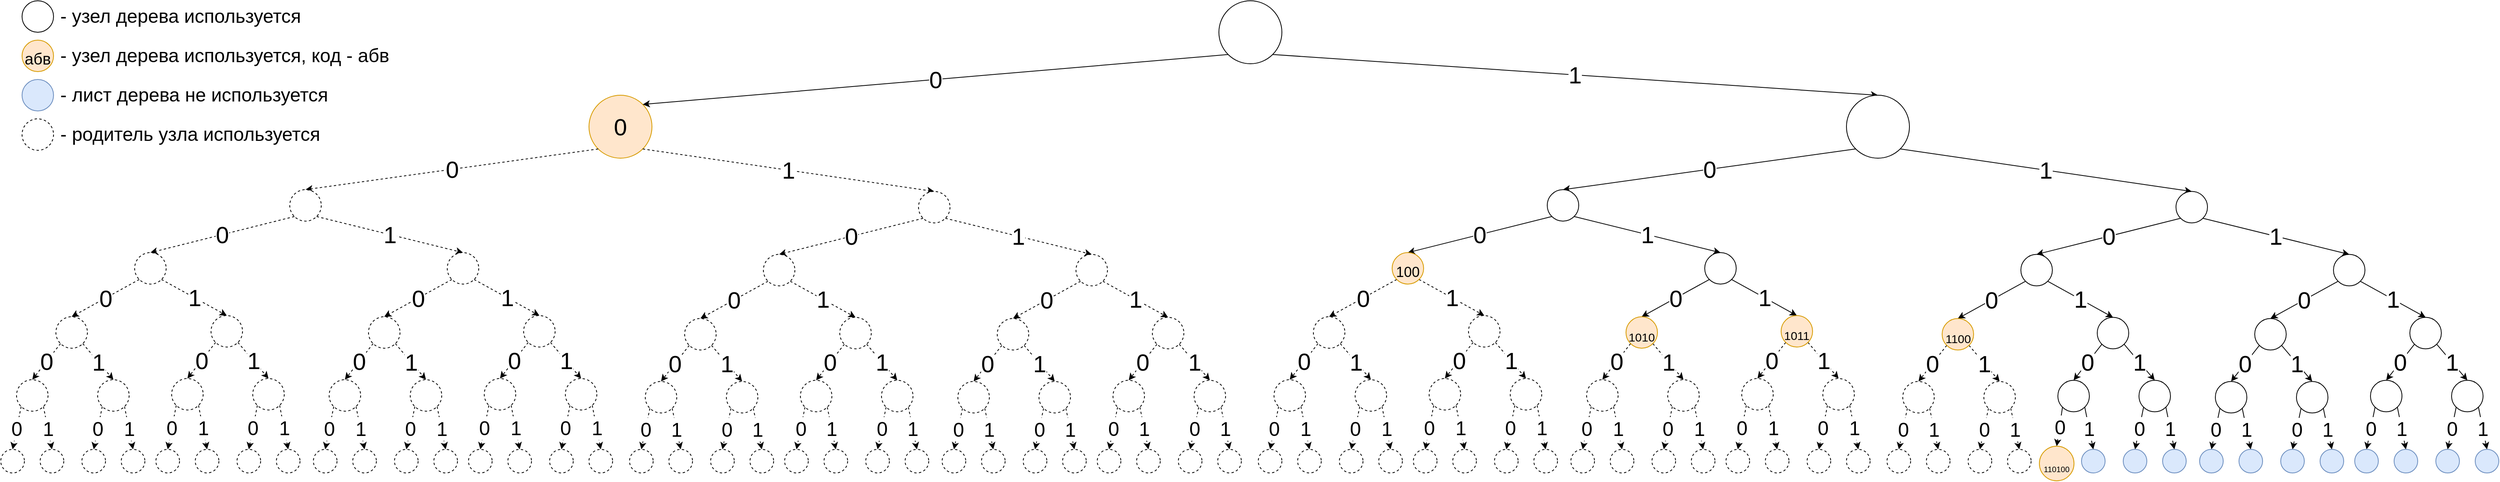 <mxfile version="22.1.18" type="device">
  <diagram name="Страница — 1" id="g1viPprg68VL1nujRdKg">
    <mxGraphModel dx="3943" dy="1427" grid="0" gridSize="10" guides="1" tooltips="1" connect="1" arrows="1" fold="1" page="0" pageScale="1" pageWidth="827" pageHeight="1169" math="0" shadow="0">
      <root>
        <mxCell id="0" />
        <mxCell id="1" parent="0" />
        <mxCell id="KAlw1xMLLrrgvb6lXqrv-10" value="1" style="rounded=0;orthogonalLoop=1;jettySize=auto;html=1;exitX=1;exitY=1;exitDx=0;exitDy=0;entryX=0.5;entryY=0;entryDx=0;entryDy=0;fontSize=30;" edge="1" parent="1" source="KAlw1xMLLrrgvb6lXqrv-2" target="KAlw1xMLLrrgvb6lXqrv-243">
          <mxGeometry relative="1" as="geometry">
            <mxPoint x="811.716" y="131.716" as="targetPoint" />
          </mxGeometry>
        </mxCell>
        <mxCell id="KAlw1xMLLrrgvb6lXqrv-2" value="" style="ellipse;whiteSpace=wrap;html=1;" vertex="1" parent="1">
          <mxGeometry x="800" width="80" height="80" as="geometry" />
        </mxCell>
        <mxCell id="KAlw1xMLLrrgvb6lXqrv-3" value="0" style="ellipse;whiteSpace=wrap;html=1;fontSize=30;fillColor=#ffe6cc;strokeColor=#d79b00;" vertex="1" parent="1">
          <mxGeometry y="120" width="80" height="80" as="geometry" />
        </mxCell>
        <mxCell id="KAlw1xMLLrrgvb6lXqrv-9" value="0" style="endArrow=classic;html=1;rounded=0;exitX=0;exitY=1;exitDx=0;exitDy=0;entryX=1;entryY=0;entryDx=0;entryDy=0;fontSize=30;" edge="1" parent="1" source="KAlw1xMLLrrgvb6lXqrv-2" target="KAlw1xMLLrrgvb6lXqrv-3">
          <mxGeometry width="50" height="50" relative="1" as="geometry">
            <mxPoint x="470" y="270" as="sourcePoint" />
            <mxPoint x="270" y="90" as="targetPoint" />
            <Array as="points" />
          </mxGeometry>
        </mxCell>
        <mxCell id="KAlw1xMLLrrgvb6lXqrv-90" value="1" style="rounded=0;orthogonalLoop=1;jettySize=auto;html=1;exitX=1;exitY=1;exitDx=0;exitDy=0;entryX=0.5;entryY=0;entryDx=0;entryDy=0;fontSize=30;dashed=1;" edge="1" parent="1" target="KAlw1xMLLrrgvb6lXqrv-180" source="KAlw1xMLLrrgvb6lXqrv-3">
          <mxGeometry relative="1" as="geometry">
            <mxPoint x="68.284" y="200.004" as="sourcePoint" />
            <mxPoint x="220" y="243.72" as="targetPoint" />
          </mxGeometry>
        </mxCell>
        <mxCell id="KAlw1xMLLrrgvb6lXqrv-91" value="0" style="endArrow=classic;html=1;rounded=0;exitX=0;exitY=1;exitDx=0;exitDy=0;entryX=0.5;entryY=0;entryDx=0;entryDy=0;fontSize=30;dashed=1;" edge="1" parent="1" target="KAlw1xMLLrrgvb6lXqrv-92" source="KAlw1xMLLrrgvb6lXqrv-3">
          <mxGeometry width="50" height="50" relative="1" as="geometry">
            <mxPoint x="11.716" y="200.004" as="sourcePoint" />
            <mxPoint x="-49" y="243.72" as="targetPoint" />
            <Array as="points" />
          </mxGeometry>
        </mxCell>
        <mxCell id="KAlw1xMLLrrgvb6lXqrv-92" value="" style="ellipse;whiteSpace=wrap;html=1;aspect=fixed;fontSize=30;dashed=1;" vertex="1" parent="1">
          <mxGeometry x="-380" y="240" width="40" height="40" as="geometry" />
        </mxCell>
        <mxCell id="KAlw1xMLLrrgvb6lXqrv-94" value="1" style="rounded=0;orthogonalLoop=1;jettySize=auto;html=1;exitX=1;exitY=1;exitDx=0;exitDy=0;fontSize=30;entryX=0.5;entryY=0;entryDx=0;entryDy=0;dashed=1;" edge="1" parent="1" target="KAlw1xMLLrrgvb6lXqrv-100" source="KAlw1xMLLrrgvb6lXqrv-92">
          <mxGeometry relative="1" as="geometry">
            <mxPoint x="-169" y="274" as="sourcePoint" />
            <mxPoint x="-143" y="320" as="targetPoint" />
          </mxGeometry>
        </mxCell>
        <mxCell id="KAlw1xMLLrrgvb6lXqrv-95" value="0" style="endArrow=classic;html=1;rounded=0;exitX=0;exitY=1;exitDx=0;exitDy=0;fontSize=30;entryX=0.5;entryY=0;entryDx=0;entryDy=0;dashed=1;" edge="1" parent="1" target="KAlw1xMLLrrgvb6lXqrv-153" source="KAlw1xMLLrrgvb6lXqrv-92">
          <mxGeometry width="50" height="50" relative="1" as="geometry">
            <mxPoint x="-197" y="274" as="sourcePoint" />
            <mxPoint x="-540" y="320" as="targetPoint" />
            <Array as="points" />
          </mxGeometry>
        </mxCell>
        <mxCell id="KAlw1xMLLrrgvb6lXqrv-97" value="0" style="rounded=0;orthogonalLoop=1;jettySize=auto;html=1;exitX=0;exitY=1;exitDx=0;exitDy=0;fontSize=30;entryX=0.5;entryY=0;entryDx=0;entryDy=0;dashed=1;" edge="1" parent="1" source="KAlw1xMLLrrgvb6lXqrv-100" target="KAlw1xMLLrrgvb6lXqrv-139">
          <mxGeometry relative="1" as="geometry">
            <mxPoint x="-230" y="400" as="targetPoint" />
          </mxGeometry>
        </mxCell>
        <mxCell id="KAlw1xMLLrrgvb6lXqrv-98" value="1" style="rounded=0;orthogonalLoop=1;jettySize=auto;html=1;exitX=1;exitY=1;exitDx=0;exitDy=0;entryX=0.5;entryY=0;entryDx=0;entryDy=0;fontSize=30;dashed=1;" edge="1" parent="1" source="KAlw1xMLLrrgvb6lXqrv-100" target="KAlw1xMLLrrgvb6lXqrv-105">
          <mxGeometry relative="1" as="geometry" />
        </mxCell>
        <mxCell id="KAlw1xMLLrrgvb6lXqrv-100" value="" style="ellipse;whiteSpace=wrap;html=1;aspect=fixed;fontSize=30;dashed=1;" vertex="1" parent="1">
          <mxGeometry x="-180" y="320" width="40" height="40" as="geometry" />
        </mxCell>
        <mxCell id="KAlw1xMLLrrgvb6lXqrv-135" value="0" style="rounded=0;orthogonalLoop=1;jettySize=auto;html=1;exitX=0;exitY=1;exitDx=0;exitDy=0;entryX=0.5;entryY=0;entryDx=0;entryDy=0;fontSize=30;dashed=1;" edge="1" parent="1" source="KAlw1xMLLrrgvb6lXqrv-105" target="KAlw1xMLLrrgvb6lXqrv-132">
          <mxGeometry relative="1" as="geometry" />
        </mxCell>
        <mxCell id="KAlw1xMLLrrgvb6lXqrv-136" value="1" style="rounded=0;orthogonalLoop=1;jettySize=auto;html=1;exitX=1;exitY=1;exitDx=0;exitDy=0;entryX=0.5;entryY=0;entryDx=0;entryDy=0;fontSize=30;dashed=1;" edge="1" parent="1" source="KAlw1xMLLrrgvb6lXqrv-105" target="KAlw1xMLLrrgvb6lXqrv-122">
          <mxGeometry relative="1" as="geometry" />
        </mxCell>
        <mxCell id="KAlw1xMLLrrgvb6lXqrv-105" value="" style="ellipse;whiteSpace=wrap;html=1;aspect=fixed;fontSize=30;dashed=1;" vertex="1" parent="1">
          <mxGeometry x="-83" y="400" width="40" height="40" as="geometry" />
        </mxCell>
        <mxCell id="KAlw1xMLLrrgvb6lXqrv-128" value="0" style="rounded=0;orthogonalLoop=1;jettySize=auto;html=1;exitX=0;exitY=1;exitDx=0;exitDy=0;entryX=0.5;entryY=0;entryDx=0;entryDy=0;fontSize=25;dashed=1;" edge="1" parent="1" source="KAlw1xMLLrrgvb6lXqrv-122" target="KAlw1xMLLrrgvb6lXqrv-126">
          <mxGeometry relative="1" as="geometry" />
        </mxCell>
        <mxCell id="KAlw1xMLLrrgvb6lXqrv-129" value="1" style="rounded=0;orthogonalLoop=1;jettySize=auto;html=1;exitX=1;exitY=1;exitDx=0;exitDy=0;entryX=0.5;entryY=0;entryDx=0;entryDy=0;fontSize=25;dashed=1;" edge="1" parent="1" source="KAlw1xMLLrrgvb6lXqrv-122" target="KAlw1xMLLrrgvb6lXqrv-127">
          <mxGeometry relative="1" as="geometry" />
        </mxCell>
        <mxCell id="KAlw1xMLLrrgvb6lXqrv-122" value="" style="ellipse;whiteSpace=wrap;html=1;aspect=fixed;fontSize=30;dashed=1;" vertex="1" parent="1">
          <mxGeometry x="-30" y="480" width="40" height="40" as="geometry" />
        </mxCell>
        <mxCell id="KAlw1xMLLrrgvb6lXqrv-126" value="" style="ellipse;whiteSpace=wrap;html=1;aspect=fixed;fontSize=30;dashed=1;" vertex="1" parent="1">
          <mxGeometry x="-50" y="570" width="30" height="30" as="geometry" />
        </mxCell>
        <mxCell id="KAlw1xMLLrrgvb6lXqrv-127" value="" style="ellipse;whiteSpace=wrap;html=1;aspect=fixed;fontSize=30;dashed=1;" vertex="1" parent="1">
          <mxGeometry y="570" width="30" height="30" as="geometry" />
        </mxCell>
        <mxCell id="KAlw1xMLLrrgvb6lXqrv-130" value="0" style="rounded=0;orthogonalLoop=1;jettySize=auto;html=1;exitX=0;exitY=1;exitDx=0;exitDy=0;entryX=0.5;entryY=0;entryDx=0;entryDy=0;fontSize=25;dashed=1;" edge="1" parent="1" source="KAlw1xMLLrrgvb6lXqrv-132" target="KAlw1xMLLrrgvb6lXqrv-133">
          <mxGeometry relative="1" as="geometry" />
        </mxCell>
        <mxCell id="KAlw1xMLLrrgvb6lXqrv-131" value="1" style="rounded=0;orthogonalLoop=1;jettySize=auto;html=1;exitX=1;exitY=1;exitDx=0;exitDy=0;entryX=0.5;entryY=0;entryDx=0;entryDy=0;fontSize=25;dashed=1;" edge="1" parent="1" source="KAlw1xMLLrrgvb6lXqrv-132" target="KAlw1xMLLrrgvb6lXqrv-134">
          <mxGeometry relative="1" as="geometry" />
        </mxCell>
        <mxCell id="KAlw1xMLLrrgvb6lXqrv-132" value="" style="ellipse;whiteSpace=wrap;html=1;aspect=fixed;fontSize=30;dashed=1;" vertex="1" parent="1">
          <mxGeometry x="-133" y="480" width="40" height="40" as="geometry" />
        </mxCell>
        <mxCell id="KAlw1xMLLrrgvb6lXqrv-133" value="" style="ellipse;whiteSpace=wrap;html=1;aspect=fixed;fontSize=30;dashed=1;" vertex="1" parent="1">
          <mxGeometry x="-153" y="570" width="30" height="30" as="geometry" />
        </mxCell>
        <mxCell id="KAlw1xMLLrrgvb6lXqrv-134" value="" style="ellipse;whiteSpace=wrap;html=1;aspect=fixed;fontSize=30;dashed=1;" vertex="1" parent="1">
          <mxGeometry x="-103" y="570" width="30" height="30" as="geometry" />
        </mxCell>
        <mxCell id="KAlw1xMLLrrgvb6lXqrv-137" value="0" style="rounded=0;orthogonalLoop=1;jettySize=auto;html=1;exitX=0;exitY=1;exitDx=0;exitDy=0;entryX=0.5;entryY=0;entryDx=0;entryDy=0;fontSize=30;dashed=1;" edge="1" parent="1" source="KAlw1xMLLrrgvb6lXqrv-139" target="KAlw1xMLLrrgvb6lXqrv-147">
          <mxGeometry relative="1" as="geometry" />
        </mxCell>
        <mxCell id="KAlw1xMLLrrgvb6lXqrv-138" value="1" style="rounded=0;orthogonalLoop=1;jettySize=auto;html=1;exitX=1;exitY=1;exitDx=0;exitDy=0;entryX=0.5;entryY=0;entryDx=0;entryDy=0;fontSize=30;dashed=1;" edge="1" parent="1" source="KAlw1xMLLrrgvb6lXqrv-139" target="KAlw1xMLLrrgvb6lXqrv-142">
          <mxGeometry relative="1" as="geometry" />
        </mxCell>
        <mxCell id="KAlw1xMLLrrgvb6lXqrv-139" value="" style="ellipse;whiteSpace=wrap;html=1;aspect=fixed;fontSize=30;dashed=1;" vertex="1" parent="1">
          <mxGeometry x="-280" y="401.5" width="40" height="40" as="geometry" />
        </mxCell>
        <mxCell id="KAlw1xMLLrrgvb6lXqrv-140" value="0" style="rounded=0;orthogonalLoop=1;jettySize=auto;html=1;exitX=0;exitY=1;exitDx=0;exitDy=0;entryX=0.5;entryY=0;entryDx=0;entryDy=0;fontSize=25;dashed=1;" edge="1" parent="1" source="KAlw1xMLLrrgvb6lXqrv-142" target="KAlw1xMLLrrgvb6lXqrv-143">
          <mxGeometry relative="1" as="geometry" />
        </mxCell>
        <mxCell id="KAlw1xMLLrrgvb6lXqrv-141" value="1" style="rounded=0;orthogonalLoop=1;jettySize=auto;html=1;exitX=1;exitY=1;exitDx=0;exitDy=0;entryX=0.5;entryY=0;entryDx=0;entryDy=0;fontSize=25;dashed=1;" edge="1" parent="1" source="KAlw1xMLLrrgvb6lXqrv-142" target="KAlw1xMLLrrgvb6lXqrv-144">
          <mxGeometry relative="1" as="geometry" />
        </mxCell>
        <mxCell id="KAlw1xMLLrrgvb6lXqrv-142" value="" style="ellipse;whiteSpace=wrap;html=1;aspect=fixed;fontSize=30;dashed=1;" vertex="1" parent="1">
          <mxGeometry x="-227" y="481.5" width="40" height="40" as="geometry" />
        </mxCell>
        <mxCell id="KAlw1xMLLrrgvb6lXqrv-143" value="" style="ellipse;whiteSpace=wrap;html=1;aspect=fixed;fontSize=30;dashed=1;" vertex="1" parent="1">
          <mxGeometry x="-247" y="570" width="30" height="30" as="geometry" />
        </mxCell>
        <mxCell id="KAlw1xMLLrrgvb6lXqrv-144" value="" style="ellipse;whiteSpace=wrap;html=1;aspect=fixed;fontSize=30;dashed=1;" vertex="1" parent="1">
          <mxGeometry x="-197" y="570" width="30" height="30" as="geometry" />
        </mxCell>
        <mxCell id="KAlw1xMLLrrgvb6lXqrv-145" value="0" style="rounded=0;orthogonalLoop=1;jettySize=auto;html=1;exitX=0;exitY=1;exitDx=0;exitDy=0;entryX=0.5;entryY=0;entryDx=0;entryDy=0;fontSize=25;dashed=1;" edge="1" parent="1" source="KAlw1xMLLrrgvb6lXqrv-147" target="KAlw1xMLLrrgvb6lXqrv-148">
          <mxGeometry relative="1" as="geometry" />
        </mxCell>
        <mxCell id="KAlw1xMLLrrgvb6lXqrv-146" value="1" style="rounded=0;orthogonalLoop=1;jettySize=auto;html=1;exitX=1;exitY=1;exitDx=0;exitDy=0;entryX=0.5;entryY=0;entryDx=0;entryDy=0;fontSize=25;dashed=1;" edge="1" parent="1" source="KAlw1xMLLrrgvb6lXqrv-147" target="KAlw1xMLLrrgvb6lXqrv-149">
          <mxGeometry relative="1" as="geometry" />
        </mxCell>
        <mxCell id="KAlw1xMLLrrgvb6lXqrv-147" value="" style="ellipse;whiteSpace=wrap;html=1;aspect=fixed;fontSize=30;dashed=1;" vertex="1" parent="1">
          <mxGeometry x="-330" y="481.5" width="40" height="40" as="geometry" />
        </mxCell>
        <mxCell id="KAlw1xMLLrrgvb6lXqrv-148" value="" style="ellipse;whiteSpace=wrap;html=1;aspect=fixed;fontSize=30;dashed=1;" vertex="1" parent="1">
          <mxGeometry x="-350" y="570" width="30" height="30" as="geometry" />
        </mxCell>
        <mxCell id="KAlw1xMLLrrgvb6lXqrv-149" value="" style="ellipse;whiteSpace=wrap;html=1;aspect=fixed;fontSize=30;dashed=1;" vertex="1" parent="1">
          <mxGeometry x="-300" y="570" width="30" height="30" as="geometry" />
        </mxCell>
        <mxCell id="KAlw1xMLLrrgvb6lXqrv-150" value="0" style="rounded=0;orthogonalLoop=1;jettySize=auto;html=1;exitX=0;exitY=1;exitDx=0;exitDy=0;fontSize=30;entryX=0.5;entryY=0;entryDx=0;entryDy=0;dashed=1;" edge="1" parent="1" source="KAlw1xMLLrrgvb6lXqrv-153" target="KAlw1xMLLrrgvb6lXqrv-169">
          <mxGeometry relative="1" as="geometry">
            <mxPoint x="-627" y="400" as="targetPoint" />
          </mxGeometry>
        </mxCell>
        <mxCell id="KAlw1xMLLrrgvb6lXqrv-151" value="1" style="rounded=0;orthogonalLoop=1;jettySize=auto;html=1;exitX=1;exitY=1;exitDx=0;exitDy=0;entryX=0.5;entryY=0;entryDx=0;entryDy=0;fontSize=30;dashed=1;" edge="1" parent="1" source="KAlw1xMLLrrgvb6lXqrv-153" target="KAlw1xMLLrrgvb6lXqrv-156">
          <mxGeometry relative="1" as="geometry" />
        </mxCell>
        <mxCell id="KAlw1xMLLrrgvb6lXqrv-153" value="" style="ellipse;whiteSpace=wrap;html=1;aspect=fixed;fontSize=30;dashed=1;" vertex="1" parent="1">
          <mxGeometry x="-577" y="320" width="40" height="40" as="geometry" />
        </mxCell>
        <mxCell id="KAlw1xMLLrrgvb6lXqrv-154" value="0" style="rounded=0;orthogonalLoop=1;jettySize=auto;html=1;exitX=0;exitY=1;exitDx=0;exitDy=0;entryX=0.5;entryY=0;entryDx=0;entryDy=0;fontSize=30;dashed=1;" edge="1" parent="1" source="KAlw1xMLLrrgvb6lXqrv-156" target="KAlw1xMLLrrgvb6lXqrv-164">
          <mxGeometry relative="1" as="geometry" />
        </mxCell>
        <mxCell id="KAlw1xMLLrrgvb6lXqrv-155" value="1" style="rounded=0;orthogonalLoop=1;jettySize=auto;html=1;exitX=1;exitY=1;exitDx=0;exitDy=0;entryX=0.5;entryY=0;entryDx=0;entryDy=0;fontSize=30;dashed=1;" edge="1" parent="1" source="KAlw1xMLLrrgvb6lXqrv-156" target="KAlw1xMLLrrgvb6lXqrv-159">
          <mxGeometry relative="1" as="geometry" />
        </mxCell>
        <mxCell id="KAlw1xMLLrrgvb6lXqrv-156" value="" style="ellipse;whiteSpace=wrap;html=1;aspect=fixed;fontSize=30;dashed=1;" vertex="1" parent="1">
          <mxGeometry x="-480" y="400" width="40" height="40" as="geometry" />
        </mxCell>
        <mxCell id="KAlw1xMLLrrgvb6lXqrv-157" value="0" style="rounded=0;orthogonalLoop=1;jettySize=auto;html=1;exitX=0;exitY=1;exitDx=0;exitDy=0;entryX=0.5;entryY=0;entryDx=0;entryDy=0;fontSize=25;dashed=1;" edge="1" parent="1" source="KAlw1xMLLrrgvb6lXqrv-159" target="KAlw1xMLLrrgvb6lXqrv-160">
          <mxGeometry relative="1" as="geometry" />
        </mxCell>
        <mxCell id="KAlw1xMLLrrgvb6lXqrv-158" value="1" style="rounded=0;orthogonalLoop=1;jettySize=auto;html=1;exitX=1;exitY=1;exitDx=0;exitDy=0;entryX=0.5;entryY=0;entryDx=0;entryDy=0;fontSize=25;dashed=1;" edge="1" parent="1" source="KAlw1xMLLrrgvb6lXqrv-159" target="KAlw1xMLLrrgvb6lXqrv-161">
          <mxGeometry relative="1" as="geometry" />
        </mxCell>
        <mxCell id="KAlw1xMLLrrgvb6lXqrv-159" value="" style="ellipse;whiteSpace=wrap;html=1;aspect=fixed;fontSize=30;dashed=1;" vertex="1" parent="1">
          <mxGeometry x="-427" y="480" width="40" height="40" as="geometry" />
        </mxCell>
        <mxCell id="KAlw1xMLLrrgvb6lXqrv-160" value="" style="ellipse;whiteSpace=wrap;html=1;aspect=fixed;fontSize=30;dashed=1;" vertex="1" parent="1">
          <mxGeometry x="-447" y="570" width="30" height="30" as="geometry" />
        </mxCell>
        <mxCell id="KAlw1xMLLrrgvb6lXqrv-161" value="" style="ellipse;whiteSpace=wrap;html=1;aspect=fixed;fontSize=30;dashed=1;" vertex="1" parent="1">
          <mxGeometry x="-397" y="570" width="30" height="30" as="geometry" />
        </mxCell>
        <mxCell id="KAlw1xMLLrrgvb6lXqrv-162" value="0" style="rounded=0;orthogonalLoop=1;jettySize=auto;html=1;exitX=0;exitY=1;exitDx=0;exitDy=0;entryX=0.5;entryY=0;entryDx=0;entryDy=0;fontSize=25;dashed=1;" edge="1" parent="1" source="KAlw1xMLLrrgvb6lXqrv-164" target="KAlw1xMLLrrgvb6lXqrv-165">
          <mxGeometry relative="1" as="geometry" />
        </mxCell>
        <mxCell id="KAlw1xMLLrrgvb6lXqrv-163" value="1" style="rounded=0;orthogonalLoop=1;jettySize=auto;html=1;exitX=1;exitY=1;exitDx=0;exitDy=0;entryX=0.5;entryY=0;entryDx=0;entryDy=0;fontSize=25;dashed=1;" edge="1" parent="1" source="KAlw1xMLLrrgvb6lXqrv-164" target="KAlw1xMLLrrgvb6lXqrv-166">
          <mxGeometry relative="1" as="geometry" />
        </mxCell>
        <mxCell id="KAlw1xMLLrrgvb6lXqrv-164" value="" style="ellipse;whiteSpace=wrap;html=1;aspect=fixed;fontSize=30;dashed=1;" vertex="1" parent="1">
          <mxGeometry x="-530" y="480" width="40" height="40" as="geometry" />
        </mxCell>
        <mxCell id="KAlw1xMLLrrgvb6lXqrv-165" value="" style="ellipse;whiteSpace=wrap;html=1;aspect=fixed;fontSize=30;dashed=1;" vertex="1" parent="1">
          <mxGeometry x="-550" y="570" width="30" height="30" as="geometry" />
        </mxCell>
        <mxCell id="KAlw1xMLLrrgvb6lXqrv-166" value="" style="ellipse;whiteSpace=wrap;html=1;aspect=fixed;fontSize=30;dashed=1;" vertex="1" parent="1">
          <mxGeometry x="-500" y="570" width="30" height="30" as="geometry" />
        </mxCell>
        <mxCell id="KAlw1xMLLrrgvb6lXqrv-167" value="0" style="rounded=0;orthogonalLoop=1;jettySize=auto;html=1;exitX=0;exitY=1;exitDx=0;exitDy=0;entryX=0.5;entryY=0;entryDx=0;entryDy=0;fontSize=30;dashed=1;" edge="1" parent="1" source="KAlw1xMLLrrgvb6lXqrv-169" target="KAlw1xMLLrrgvb6lXqrv-177">
          <mxGeometry relative="1" as="geometry" />
        </mxCell>
        <mxCell id="KAlw1xMLLrrgvb6lXqrv-168" value="1" style="rounded=0;orthogonalLoop=1;jettySize=auto;html=1;exitX=1;exitY=1;exitDx=0;exitDy=0;entryX=0.5;entryY=0;entryDx=0;entryDy=0;fontSize=30;dashed=1;" edge="1" parent="1" source="KAlw1xMLLrrgvb6lXqrv-169" target="KAlw1xMLLrrgvb6lXqrv-172">
          <mxGeometry relative="1" as="geometry" />
        </mxCell>
        <mxCell id="KAlw1xMLLrrgvb6lXqrv-169" value="" style="ellipse;whiteSpace=wrap;html=1;aspect=fixed;fontSize=30;dashed=1;" vertex="1" parent="1">
          <mxGeometry x="-677" y="401.5" width="40" height="40" as="geometry" />
        </mxCell>
        <mxCell id="KAlw1xMLLrrgvb6lXqrv-170" value="0" style="rounded=0;orthogonalLoop=1;jettySize=auto;html=1;exitX=0;exitY=1;exitDx=0;exitDy=0;entryX=0.5;entryY=0;entryDx=0;entryDy=0;fontSize=25;dashed=1;" edge="1" parent="1" source="KAlw1xMLLrrgvb6lXqrv-172" target="KAlw1xMLLrrgvb6lXqrv-173">
          <mxGeometry relative="1" as="geometry" />
        </mxCell>
        <mxCell id="KAlw1xMLLrrgvb6lXqrv-171" value="1" style="rounded=0;orthogonalLoop=1;jettySize=auto;html=1;exitX=1;exitY=1;exitDx=0;exitDy=0;entryX=0.5;entryY=0;entryDx=0;entryDy=0;fontSize=25;dashed=1;" edge="1" parent="1" source="KAlw1xMLLrrgvb6lXqrv-172" target="KAlw1xMLLrrgvb6lXqrv-174">
          <mxGeometry relative="1" as="geometry" />
        </mxCell>
        <mxCell id="KAlw1xMLLrrgvb6lXqrv-172" value="" style="ellipse;whiteSpace=wrap;html=1;aspect=fixed;fontSize=30;dashed=1;" vertex="1" parent="1">
          <mxGeometry x="-624" y="481.5" width="40" height="40" as="geometry" />
        </mxCell>
        <mxCell id="KAlw1xMLLrrgvb6lXqrv-173" value="" style="ellipse;whiteSpace=wrap;html=1;aspect=fixed;fontSize=30;dashed=1;" vertex="1" parent="1">
          <mxGeometry x="-644" y="570" width="30" height="30" as="geometry" />
        </mxCell>
        <mxCell id="KAlw1xMLLrrgvb6lXqrv-174" value="" style="ellipse;whiteSpace=wrap;html=1;aspect=fixed;fontSize=30;dashed=1;" vertex="1" parent="1">
          <mxGeometry x="-594" y="570" width="30" height="30" as="geometry" />
        </mxCell>
        <mxCell id="KAlw1xMLLrrgvb6lXqrv-175" value="0" style="rounded=0;orthogonalLoop=1;jettySize=auto;html=1;exitX=0;exitY=1;exitDx=0;exitDy=0;entryX=0.5;entryY=0;entryDx=0;entryDy=0;fontSize=25;dashed=1;" edge="1" parent="1" source="KAlw1xMLLrrgvb6lXqrv-177" target="KAlw1xMLLrrgvb6lXqrv-178">
          <mxGeometry relative="1" as="geometry" />
        </mxCell>
        <mxCell id="KAlw1xMLLrrgvb6lXqrv-176" value="1" style="rounded=0;orthogonalLoop=1;jettySize=auto;html=1;exitX=1;exitY=1;exitDx=0;exitDy=0;entryX=0.5;entryY=0;entryDx=0;entryDy=0;fontSize=25;dashed=1;" edge="1" parent="1" source="KAlw1xMLLrrgvb6lXqrv-177" target="KAlw1xMLLrrgvb6lXqrv-179">
          <mxGeometry relative="1" as="geometry" />
        </mxCell>
        <mxCell id="KAlw1xMLLrrgvb6lXqrv-177" value="" style="ellipse;whiteSpace=wrap;html=1;aspect=fixed;fontSize=30;dashed=1;" vertex="1" parent="1">
          <mxGeometry x="-727" y="481.5" width="40" height="40" as="geometry" />
        </mxCell>
        <mxCell id="KAlw1xMLLrrgvb6lXqrv-178" value="" style="ellipse;whiteSpace=wrap;html=1;aspect=fixed;fontSize=30;dashed=1;" vertex="1" parent="1">
          <mxGeometry x="-747" y="570" width="30" height="30" as="geometry" />
        </mxCell>
        <mxCell id="KAlw1xMLLrrgvb6lXqrv-179" value="" style="ellipse;whiteSpace=wrap;html=1;aspect=fixed;fontSize=30;dashed=1;" vertex="1" parent="1">
          <mxGeometry x="-697" y="570" width="30" height="30" as="geometry" />
        </mxCell>
        <mxCell id="KAlw1xMLLrrgvb6lXqrv-180" value="" style="ellipse;whiteSpace=wrap;html=1;aspect=fixed;fontSize=30;dashed=1;" vertex="1" parent="1">
          <mxGeometry x="418.5" y="242.25" width="40" height="40" as="geometry" />
        </mxCell>
        <mxCell id="KAlw1xMLLrrgvb6lXqrv-181" value="1" style="rounded=0;orthogonalLoop=1;jettySize=auto;html=1;exitX=1;exitY=1;exitDx=0;exitDy=0;fontSize=30;entryX=0.5;entryY=0;entryDx=0;entryDy=0;dashed=1;" edge="1" parent="1" source="KAlw1xMLLrrgvb6lXqrv-180" target="KAlw1xMLLrrgvb6lXqrv-186">
          <mxGeometry relative="1" as="geometry">
            <mxPoint x="629.5" y="276.25" as="sourcePoint" />
            <mxPoint x="655.5" y="322.25" as="targetPoint" />
          </mxGeometry>
        </mxCell>
        <mxCell id="KAlw1xMLLrrgvb6lXqrv-182" value="0" style="endArrow=classic;html=1;rounded=0;exitX=0;exitY=1;exitDx=0;exitDy=0;fontSize=30;entryX=0.5;entryY=0;entryDx=0;entryDy=0;dashed=1;" edge="1" parent="1" source="KAlw1xMLLrrgvb6lXqrv-180" target="KAlw1xMLLrrgvb6lXqrv-216">
          <mxGeometry width="50" height="50" relative="1" as="geometry">
            <mxPoint x="601.5" y="276.25" as="sourcePoint" />
            <mxPoint x="258.5" y="322.25" as="targetPoint" />
            <Array as="points" />
          </mxGeometry>
        </mxCell>
        <mxCell id="KAlw1xMLLrrgvb6lXqrv-183" value="0" style="rounded=0;orthogonalLoop=1;jettySize=auto;html=1;exitX=0;exitY=1;exitDx=0;exitDy=0;fontSize=30;entryX=0.5;entryY=0;entryDx=0;entryDy=0;dashed=1;" edge="1" parent="1" source="KAlw1xMLLrrgvb6lXqrv-186" target="KAlw1xMLLrrgvb6lXqrv-202">
          <mxGeometry relative="1" as="geometry">
            <mxPoint x="568.5" y="402.25" as="targetPoint" />
          </mxGeometry>
        </mxCell>
        <mxCell id="KAlw1xMLLrrgvb6lXqrv-184" value="1" style="rounded=0;orthogonalLoop=1;jettySize=auto;html=1;exitX=1;exitY=1;exitDx=0;exitDy=0;entryX=0.5;entryY=0;entryDx=0;entryDy=0;fontSize=30;dashed=1;" edge="1" parent="1" source="KAlw1xMLLrrgvb6lXqrv-186" target="KAlw1xMLLrrgvb6lXqrv-189">
          <mxGeometry relative="1" as="geometry" />
        </mxCell>
        <mxCell id="KAlw1xMLLrrgvb6lXqrv-186" value="" style="ellipse;whiteSpace=wrap;html=1;aspect=fixed;fontSize=30;dashed=1;" vertex="1" parent="1">
          <mxGeometry x="618.5" y="322.25" width="40" height="40" as="geometry" />
        </mxCell>
        <mxCell id="KAlw1xMLLrrgvb6lXqrv-187" value="0" style="rounded=0;orthogonalLoop=1;jettySize=auto;html=1;exitX=0;exitY=1;exitDx=0;exitDy=0;entryX=0.5;entryY=0;entryDx=0;entryDy=0;fontSize=30;dashed=1;" edge="1" parent="1" source="KAlw1xMLLrrgvb6lXqrv-189" target="KAlw1xMLLrrgvb6lXqrv-197">
          <mxGeometry relative="1" as="geometry" />
        </mxCell>
        <mxCell id="KAlw1xMLLrrgvb6lXqrv-188" value="1" style="rounded=0;orthogonalLoop=1;jettySize=auto;html=1;exitX=1;exitY=1;exitDx=0;exitDy=0;entryX=0.5;entryY=0;entryDx=0;entryDy=0;fontSize=30;dashed=1;" edge="1" parent="1" source="KAlw1xMLLrrgvb6lXqrv-189" target="KAlw1xMLLrrgvb6lXqrv-192">
          <mxGeometry relative="1" as="geometry" />
        </mxCell>
        <mxCell id="KAlw1xMLLrrgvb6lXqrv-189" value="" style="ellipse;whiteSpace=wrap;html=1;aspect=fixed;fontSize=30;dashed=1;" vertex="1" parent="1">
          <mxGeometry x="715.5" y="402.25" width="40" height="40" as="geometry" />
        </mxCell>
        <mxCell id="KAlw1xMLLrrgvb6lXqrv-190" value="0" style="rounded=0;orthogonalLoop=1;jettySize=auto;html=1;exitX=0;exitY=1;exitDx=0;exitDy=0;entryX=0.5;entryY=0;entryDx=0;entryDy=0;fontSize=25;dashed=1;" edge="1" parent="1" source="KAlw1xMLLrrgvb6lXqrv-192" target="KAlw1xMLLrrgvb6lXqrv-193">
          <mxGeometry relative="1" as="geometry" />
        </mxCell>
        <mxCell id="KAlw1xMLLrrgvb6lXqrv-191" value="1" style="rounded=0;orthogonalLoop=1;jettySize=auto;html=1;exitX=1;exitY=1;exitDx=0;exitDy=0;entryX=0.5;entryY=0;entryDx=0;entryDy=0;fontSize=25;dashed=1;" edge="1" parent="1" source="KAlw1xMLLrrgvb6lXqrv-192" target="KAlw1xMLLrrgvb6lXqrv-194">
          <mxGeometry relative="1" as="geometry" />
        </mxCell>
        <mxCell id="KAlw1xMLLrrgvb6lXqrv-192" value="" style="ellipse;whiteSpace=wrap;html=1;aspect=fixed;fontSize=30;dashed=1;" vertex="1" parent="1">
          <mxGeometry x="768.5" y="482.25" width="40" height="40" as="geometry" />
        </mxCell>
        <mxCell id="KAlw1xMLLrrgvb6lXqrv-193" value="" style="ellipse;whiteSpace=wrap;html=1;aspect=fixed;fontSize=30;dashed=1;" vertex="1" parent="1">
          <mxGeometry x="748.5" y="570" width="30" height="30" as="geometry" />
        </mxCell>
        <mxCell id="KAlw1xMLLrrgvb6lXqrv-194" value="" style="ellipse;whiteSpace=wrap;html=1;aspect=fixed;fontSize=30;dashed=1;" vertex="1" parent="1">
          <mxGeometry x="798.5" y="570" width="30" height="30" as="geometry" />
        </mxCell>
        <mxCell id="KAlw1xMLLrrgvb6lXqrv-195" value="0" style="rounded=0;orthogonalLoop=1;jettySize=auto;html=1;exitX=0;exitY=1;exitDx=0;exitDy=0;entryX=0.5;entryY=0;entryDx=0;entryDy=0;fontSize=25;dashed=1;" edge="1" parent="1" source="KAlw1xMLLrrgvb6lXqrv-197" target="KAlw1xMLLrrgvb6lXqrv-198">
          <mxGeometry relative="1" as="geometry" />
        </mxCell>
        <mxCell id="KAlw1xMLLrrgvb6lXqrv-196" value="1" style="rounded=0;orthogonalLoop=1;jettySize=auto;html=1;exitX=1;exitY=1;exitDx=0;exitDy=0;entryX=0.5;entryY=0;entryDx=0;entryDy=0;fontSize=25;dashed=1;" edge="1" parent="1" source="KAlw1xMLLrrgvb6lXqrv-197" target="KAlw1xMLLrrgvb6lXqrv-199">
          <mxGeometry relative="1" as="geometry" />
        </mxCell>
        <mxCell id="KAlw1xMLLrrgvb6lXqrv-197" value="" style="ellipse;whiteSpace=wrap;html=1;aspect=fixed;fontSize=30;dashed=1;" vertex="1" parent="1">
          <mxGeometry x="665.5" y="482.25" width="40" height="40" as="geometry" />
        </mxCell>
        <mxCell id="KAlw1xMLLrrgvb6lXqrv-198" value="" style="ellipse;whiteSpace=wrap;html=1;aspect=fixed;fontSize=30;dashed=1;" vertex="1" parent="1">
          <mxGeometry x="645.5" y="570" width="30" height="30" as="geometry" />
        </mxCell>
        <mxCell id="KAlw1xMLLrrgvb6lXqrv-199" value="" style="ellipse;whiteSpace=wrap;html=1;aspect=fixed;fontSize=30;dashed=1;" vertex="1" parent="1">
          <mxGeometry x="695.5" y="570" width="30" height="30" as="geometry" />
        </mxCell>
        <mxCell id="KAlw1xMLLrrgvb6lXqrv-200" value="0" style="rounded=0;orthogonalLoop=1;jettySize=auto;html=1;exitX=0;exitY=1;exitDx=0;exitDy=0;entryX=0.5;entryY=0;entryDx=0;entryDy=0;fontSize=30;dashed=1;" edge="1" parent="1" source="KAlw1xMLLrrgvb6lXqrv-202" target="KAlw1xMLLrrgvb6lXqrv-210">
          <mxGeometry relative="1" as="geometry" />
        </mxCell>
        <mxCell id="KAlw1xMLLrrgvb6lXqrv-201" value="1" style="rounded=0;orthogonalLoop=1;jettySize=auto;html=1;exitX=1;exitY=1;exitDx=0;exitDy=0;entryX=0.5;entryY=0;entryDx=0;entryDy=0;fontSize=30;dashed=1;" edge="1" parent="1" source="KAlw1xMLLrrgvb6lXqrv-202" target="KAlw1xMLLrrgvb6lXqrv-205">
          <mxGeometry relative="1" as="geometry" />
        </mxCell>
        <mxCell id="KAlw1xMLLrrgvb6lXqrv-202" value="" style="ellipse;whiteSpace=wrap;html=1;aspect=fixed;fontSize=30;dashed=1;" vertex="1" parent="1">
          <mxGeometry x="518.5" y="403.75" width="40" height="40" as="geometry" />
        </mxCell>
        <mxCell id="KAlw1xMLLrrgvb6lXqrv-203" value="0" style="rounded=0;orthogonalLoop=1;jettySize=auto;html=1;exitX=0;exitY=1;exitDx=0;exitDy=0;entryX=0.5;entryY=0;entryDx=0;entryDy=0;fontSize=25;dashed=1;" edge="1" parent="1" source="KAlw1xMLLrrgvb6lXqrv-205" target="KAlw1xMLLrrgvb6lXqrv-206">
          <mxGeometry relative="1" as="geometry" />
        </mxCell>
        <mxCell id="KAlw1xMLLrrgvb6lXqrv-204" value="1" style="rounded=0;orthogonalLoop=1;jettySize=auto;html=1;exitX=1;exitY=1;exitDx=0;exitDy=0;entryX=0.5;entryY=0;entryDx=0;entryDy=0;fontSize=25;dashed=1;" edge="1" parent="1" source="KAlw1xMLLrrgvb6lXqrv-205" target="KAlw1xMLLrrgvb6lXqrv-207">
          <mxGeometry relative="1" as="geometry" />
        </mxCell>
        <mxCell id="KAlw1xMLLrrgvb6lXqrv-205" value="" style="ellipse;whiteSpace=wrap;html=1;aspect=fixed;fontSize=30;dashed=1;" vertex="1" parent="1">
          <mxGeometry x="571.5" y="483.75" width="40" height="40" as="geometry" />
        </mxCell>
        <mxCell id="KAlw1xMLLrrgvb6lXqrv-206" value="" style="ellipse;whiteSpace=wrap;html=1;aspect=fixed;fontSize=30;dashed=1;" vertex="1" parent="1">
          <mxGeometry x="551.5" y="570" width="30" height="30" as="geometry" />
        </mxCell>
        <mxCell id="KAlw1xMLLrrgvb6lXqrv-207" value="" style="ellipse;whiteSpace=wrap;html=1;aspect=fixed;fontSize=30;dashed=1;" vertex="1" parent="1">
          <mxGeometry x="601.5" y="570" width="30" height="30" as="geometry" />
        </mxCell>
        <mxCell id="KAlw1xMLLrrgvb6lXqrv-208" value="0" style="rounded=0;orthogonalLoop=1;jettySize=auto;html=1;exitX=0;exitY=1;exitDx=0;exitDy=0;entryX=0.5;entryY=0;entryDx=0;entryDy=0;fontSize=25;dashed=1;" edge="1" parent="1" source="KAlw1xMLLrrgvb6lXqrv-210" target="KAlw1xMLLrrgvb6lXqrv-211">
          <mxGeometry relative="1" as="geometry" />
        </mxCell>
        <mxCell id="KAlw1xMLLrrgvb6lXqrv-209" value="1" style="rounded=0;orthogonalLoop=1;jettySize=auto;html=1;exitX=1;exitY=1;exitDx=0;exitDy=0;entryX=0.5;entryY=0;entryDx=0;entryDy=0;fontSize=25;dashed=1;" edge="1" parent="1" source="KAlw1xMLLrrgvb6lXqrv-210" target="KAlw1xMLLrrgvb6lXqrv-212">
          <mxGeometry relative="1" as="geometry" />
        </mxCell>
        <mxCell id="KAlw1xMLLrrgvb6lXqrv-210" value="" style="ellipse;whiteSpace=wrap;html=1;aspect=fixed;fontSize=30;dashed=1;" vertex="1" parent="1">
          <mxGeometry x="468.5" y="483.75" width="40" height="40" as="geometry" />
        </mxCell>
        <mxCell id="KAlw1xMLLrrgvb6lXqrv-211" value="" style="ellipse;whiteSpace=wrap;html=1;aspect=fixed;fontSize=30;dashed=1;" vertex="1" parent="1">
          <mxGeometry x="448.5" y="570" width="30" height="30" as="geometry" />
        </mxCell>
        <mxCell id="KAlw1xMLLrrgvb6lXqrv-212" value="" style="ellipse;whiteSpace=wrap;html=1;aspect=fixed;fontSize=30;dashed=1;" vertex="1" parent="1">
          <mxGeometry x="498.5" y="570" width="30" height="30" as="geometry" />
        </mxCell>
        <mxCell id="KAlw1xMLLrrgvb6lXqrv-213" value="0" style="rounded=0;orthogonalLoop=1;jettySize=auto;html=1;exitX=0;exitY=1;exitDx=0;exitDy=0;fontSize=30;entryX=0.5;entryY=0;entryDx=0;entryDy=0;dashed=1;" edge="1" parent="1" source="KAlw1xMLLrrgvb6lXqrv-216" target="KAlw1xMLLrrgvb6lXqrv-232">
          <mxGeometry relative="1" as="geometry">
            <mxPoint x="171.5" y="402.25" as="targetPoint" />
          </mxGeometry>
        </mxCell>
        <mxCell id="KAlw1xMLLrrgvb6lXqrv-214" value="1" style="rounded=0;orthogonalLoop=1;jettySize=auto;html=1;exitX=1;exitY=1;exitDx=0;exitDy=0;entryX=0.5;entryY=0;entryDx=0;entryDy=0;fontSize=30;dashed=1;" edge="1" parent="1" source="KAlw1xMLLrrgvb6lXqrv-216" target="KAlw1xMLLrrgvb6lXqrv-219">
          <mxGeometry relative="1" as="geometry" />
        </mxCell>
        <mxCell id="KAlw1xMLLrrgvb6lXqrv-216" value="" style="ellipse;whiteSpace=wrap;html=1;aspect=fixed;fontSize=30;dashed=1;" vertex="1" parent="1">
          <mxGeometry x="221.5" y="322.25" width="40" height="40" as="geometry" />
        </mxCell>
        <mxCell id="KAlw1xMLLrrgvb6lXqrv-217" value="0" style="rounded=0;orthogonalLoop=1;jettySize=auto;html=1;exitX=0;exitY=1;exitDx=0;exitDy=0;entryX=0.5;entryY=0;entryDx=0;entryDy=0;fontSize=30;dashed=1;" edge="1" parent="1" source="KAlw1xMLLrrgvb6lXqrv-219" target="KAlw1xMLLrrgvb6lXqrv-227">
          <mxGeometry relative="1" as="geometry" />
        </mxCell>
        <mxCell id="KAlw1xMLLrrgvb6lXqrv-218" value="1" style="rounded=0;orthogonalLoop=1;jettySize=auto;html=1;exitX=1;exitY=1;exitDx=0;exitDy=0;entryX=0.5;entryY=0;entryDx=0;entryDy=0;fontSize=30;dashed=1;" edge="1" parent="1" source="KAlw1xMLLrrgvb6lXqrv-219" target="KAlw1xMLLrrgvb6lXqrv-222">
          <mxGeometry relative="1" as="geometry" />
        </mxCell>
        <mxCell id="KAlw1xMLLrrgvb6lXqrv-219" value="" style="ellipse;whiteSpace=wrap;html=1;aspect=fixed;fontSize=30;dashed=1;" vertex="1" parent="1">
          <mxGeometry x="318.5" y="402.25" width="40" height="40" as="geometry" />
        </mxCell>
        <mxCell id="KAlw1xMLLrrgvb6lXqrv-220" value="0" style="rounded=0;orthogonalLoop=1;jettySize=auto;html=1;exitX=0;exitY=1;exitDx=0;exitDy=0;entryX=0.5;entryY=0;entryDx=0;entryDy=0;fontSize=25;dashed=1;" edge="1" parent="1" source="KAlw1xMLLrrgvb6lXqrv-222" target="KAlw1xMLLrrgvb6lXqrv-223">
          <mxGeometry relative="1" as="geometry" />
        </mxCell>
        <mxCell id="KAlw1xMLLrrgvb6lXqrv-221" value="1" style="rounded=0;orthogonalLoop=1;jettySize=auto;html=1;exitX=1;exitY=1;exitDx=0;exitDy=0;entryX=0.5;entryY=0;entryDx=0;entryDy=0;fontSize=25;dashed=1;" edge="1" parent="1" source="KAlw1xMLLrrgvb6lXqrv-222" target="KAlw1xMLLrrgvb6lXqrv-224">
          <mxGeometry relative="1" as="geometry" />
        </mxCell>
        <mxCell id="KAlw1xMLLrrgvb6lXqrv-222" value="" style="ellipse;whiteSpace=wrap;html=1;aspect=fixed;fontSize=30;dashed=1;" vertex="1" parent="1">
          <mxGeometry x="371.5" y="482.25" width="40" height="40" as="geometry" />
        </mxCell>
        <mxCell id="KAlw1xMLLrrgvb6lXqrv-223" value="" style="ellipse;whiteSpace=wrap;html=1;aspect=fixed;fontSize=30;dashed=1;" vertex="1" parent="1">
          <mxGeometry x="351.5" y="570" width="30" height="30" as="geometry" />
        </mxCell>
        <mxCell id="KAlw1xMLLrrgvb6lXqrv-224" value="" style="ellipse;whiteSpace=wrap;html=1;aspect=fixed;fontSize=30;dashed=1;" vertex="1" parent="1">
          <mxGeometry x="401.5" y="570" width="30" height="30" as="geometry" />
        </mxCell>
        <mxCell id="KAlw1xMLLrrgvb6lXqrv-225" value="0" style="rounded=0;orthogonalLoop=1;jettySize=auto;html=1;exitX=0;exitY=1;exitDx=0;exitDy=0;entryX=0.5;entryY=0;entryDx=0;entryDy=0;fontSize=25;dashed=1;" edge="1" parent="1" source="KAlw1xMLLrrgvb6lXqrv-227" target="KAlw1xMLLrrgvb6lXqrv-228">
          <mxGeometry relative="1" as="geometry" />
        </mxCell>
        <mxCell id="KAlw1xMLLrrgvb6lXqrv-226" value="1" style="rounded=0;orthogonalLoop=1;jettySize=auto;html=1;exitX=1;exitY=1;exitDx=0;exitDy=0;entryX=0.5;entryY=0;entryDx=0;entryDy=0;fontSize=25;dashed=1;" edge="1" parent="1" source="KAlw1xMLLrrgvb6lXqrv-227" target="KAlw1xMLLrrgvb6lXqrv-229">
          <mxGeometry relative="1" as="geometry" />
        </mxCell>
        <mxCell id="KAlw1xMLLrrgvb6lXqrv-227" value="" style="ellipse;whiteSpace=wrap;html=1;aspect=fixed;fontSize=30;dashed=1;" vertex="1" parent="1">
          <mxGeometry x="268.5" y="482.25" width="40" height="40" as="geometry" />
        </mxCell>
        <mxCell id="KAlw1xMLLrrgvb6lXqrv-228" value="" style="ellipse;whiteSpace=wrap;html=1;aspect=fixed;fontSize=30;dashed=1;" vertex="1" parent="1">
          <mxGeometry x="248.5" y="570" width="30" height="30" as="geometry" />
        </mxCell>
        <mxCell id="KAlw1xMLLrrgvb6lXqrv-229" value="" style="ellipse;whiteSpace=wrap;html=1;aspect=fixed;fontSize=30;dashed=1;" vertex="1" parent="1">
          <mxGeometry x="298.5" y="570" width="30" height="30" as="geometry" />
        </mxCell>
        <mxCell id="KAlw1xMLLrrgvb6lXqrv-230" value="0" style="rounded=0;orthogonalLoop=1;jettySize=auto;html=1;exitX=0;exitY=1;exitDx=0;exitDy=0;entryX=0.5;entryY=0;entryDx=0;entryDy=0;fontSize=30;dashed=1;" edge="1" parent="1" source="KAlw1xMLLrrgvb6lXqrv-232" target="KAlw1xMLLrrgvb6lXqrv-240">
          <mxGeometry relative="1" as="geometry" />
        </mxCell>
        <mxCell id="KAlw1xMLLrrgvb6lXqrv-231" value="1" style="rounded=0;orthogonalLoop=1;jettySize=auto;html=1;exitX=1;exitY=1;exitDx=0;exitDy=0;entryX=0.5;entryY=0;entryDx=0;entryDy=0;fontSize=30;dashed=1;" edge="1" parent="1" source="KAlw1xMLLrrgvb6lXqrv-232" target="KAlw1xMLLrrgvb6lXqrv-235">
          <mxGeometry relative="1" as="geometry" />
        </mxCell>
        <mxCell id="KAlw1xMLLrrgvb6lXqrv-232" value="" style="ellipse;whiteSpace=wrap;html=1;aspect=fixed;fontSize=30;dashed=1;" vertex="1" parent="1">
          <mxGeometry x="121.5" y="403.75" width="40" height="40" as="geometry" />
        </mxCell>
        <mxCell id="KAlw1xMLLrrgvb6lXqrv-233" value="0" style="rounded=0;orthogonalLoop=1;jettySize=auto;html=1;exitX=0;exitY=1;exitDx=0;exitDy=0;entryX=0.5;entryY=0;entryDx=0;entryDy=0;fontSize=25;dashed=1;" edge="1" parent="1" source="KAlw1xMLLrrgvb6lXqrv-235" target="KAlw1xMLLrrgvb6lXqrv-236">
          <mxGeometry relative="1" as="geometry" />
        </mxCell>
        <mxCell id="KAlw1xMLLrrgvb6lXqrv-234" value="1" style="rounded=0;orthogonalLoop=1;jettySize=auto;html=1;exitX=1;exitY=1;exitDx=0;exitDy=0;entryX=0.5;entryY=0;entryDx=0;entryDy=0;fontSize=25;dashed=1;" edge="1" parent="1" source="KAlw1xMLLrrgvb6lXqrv-235" target="KAlw1xMLLrrgvb6lXqrv-237">
          <mxGeometry relative="1" as="geometry" />
        </mxCell>
        <mxCell id="KAlw1xMLLrrgvb6lXqrv-235" value="" style="ellipse;whiteSpace=wrap;html=1;aspect=fixed;fontSize=30;dashed=1;" vertex="1" parent="1">
          <mxGeometry x="174.5" y="483.75" width="40" height="40" as="geometry" />
        </mxCell>
        <mxCell id="KAlw1xMLLrrgvb6lXqrv-236" value="" style="ellipse;whiteSpace=wrap;html=1;aspect=fixed;fontSize=30;dashed=1;" vertex="1" parent="1">
          <mxGeometry x="154.5" y="570" width="30" height="30" as="geometry" />
        </mxCell>
        <mxCell id="KAlw1xMLLrrgvb6lXqrv-237" value="" style="ellipse;whiteSpace=wrap;html=1;aspect=fixed;fontSize=30;dashed=1;" vertex="1" parent="1">
          <mxGeometry x="204.5" y="570" width="30" height="30" as="geometry" />
        </mxCell>
        <mxCell id="KAlw1xMLLrrgvb6lXqrv-238" value="0" style="rounded=0;orthogonalLoop=1;jettySize=auto;html=1;exitX=0;exitY=1;exitDx=0;exitDy=0;entryX=0.5;entryY=0;entryDx=0;entryDy=0;fontSize=25;dashed=1;" edge="1" parent="1" source="KAlw1xMLLrrgvb6lXqrv-240" target="KAlw1xMLLrrgvb6lXqrv-241">
          <mxGeometry relative="1" as="geometry" />
        </mxCell>
        <mxCell id="KAlw1xMLLrrgvb6lXqrv-239" value="1" style="rounded=0;orthogonalLoop=1;jettySize=auto;html=1;exitX=1;exitY=1;exitDx=0;exitDy=0;entryX=0.5;entryY=0;entryDx=0;entryDy=0;fontSize=25;dashed=1;" edge="1" parent="1" source="KAlw1xMLLrrgvb6lXqrv-240" target="KAlw1xMLLrrgvb6lXqrv-242">
          <mxGeometry relative="1" as="geometry" />
        </mxCell>
        <mxCell id="KAlw1xMLLrrgvb6lXqrv-240" value="" style="ellipse;whiteSpace=wrap;html=1;aspect=fixed;fontSize=30;dashed=1;" vertex="1" parent="1">
          <mxGeometry x="71.5" y="483.75" width="40" height="40" as="geometry" />
        </mxCell>
        <mxCell id="KAlw1xMLLrrgvb6lXqrv-241" value="" style="ellipse;whiteSpace=wrap;html=1;aspect=fixed;fontSize=30;dashed=1;" vertex="1" parent="1">
          <mxGeometry x="51.5" y="570" width="30" height="30" as="geometry" />
        </mxCell>
        <mxCell id="KAlw1xMLLrrgvb6lXqrv-242" value="" style="ellipse;whiteSpace=wrap;html=1;aspect=fixed;fontSize=30;dashed=1;" vertex="1" parent="1">
          <mxGeometry x="101.5" y="570" width="30" height="30" as="geometry" />
        </mxCell>
        <mxCell id="KAlw1xMLLrrgvb6lXqrv-243" value="" style="ellipse;whiteSpace=wrap;html=1;fontSize=30;" vertex="1" parent="1">
          <mxGeometry x="1597" y="120" width="80" height="80" as="geometry" />
        </mxCell>
        <mxCell id="KAlw1xMLLrrgvb6lXqrv-244" value="1" style="rounded=0;orthogonalLoop=1;jettySize=auto;html=1;exitX=1;exitY=1;exitDx=0;exitDy=0;entryX=0.5;entryY=0;entryDx=0;entryDy=0;fontSize=30;" edge="1" parent="1" source="KAlw1xMLLrrgvb6lXqrv-243" target="KAlw1xMLLrrgvb6lXqrv-309">
          <mxGeometry relative="1" as="geometry">
            <mxPoint x="1665.284" y="200.004" as="sourcePoint" />
            <mxPoint x="1817" y="243.72" as="targetPoint" />
          </mxGeometry>
        </mxCell>
        <mxCell id="KAlw1xMLLrrgvb6lXqrv-245" value="0" style="endArrow=classic;html=1;rounded=0;exitX=0;exitY=1;exitDx=0;exitDy=0;entryX=0.5;entryY=0;entryDx=0;entryDy=0;fontSize=30;" edge="1" parent="1" source="KAlw1xMLLrrgvb6lXqrv-243" target="KAlw1xMLLrrgvb6lXqrv-246">
          <mxGeometry width="50" height="50" relative="1" as="geometry">
            <mxPoint x="1608.716" y="200.004" as="sourcePoint" />
            <mxPoint x="1548" y="243.72" as="targetPoint" />
            <Array as="points" />
          </mxGeometry>
        </mxCell>
        <mxCell id="KAlw1xMLLrrgvb6lXqrv-246" value="" style="ellipse;whiteSpace=wrap;html=1;aspect=fixed;fontSize=30;" vertex="1" parent="1">
          <mxGeometry x="1217" y="240" width="40" height="40" as="geometry" />
        </mxCell>
        <mxCell id="KAlw1xMLLrrgvb6lXqrv-247" value="1" style="rounded=0;orthogonalLoop=1;jettySize=auto;html=1;exitX=1;exitY=1;exitDx=0;exitDy=0;fontSize=30;entryX=0.5;entryY=0;entryDx=0;entryDy=0;" edge="1" parent="1" source="KAlw1xMLLrrgvb6lXqrv-246" target="KAlw1xMLLrrgvb6lXqrv-252">
          <mxGeometry relative="1" as="geometry">
            <mxPoint x="1428" y="274" as="sourcePoint" />
            <mxPoint x="1454" y="320" as="targetPoint" />
          </mxGeometry>
        </mxCell>
        <mxCell id="KAlw1xMLLrrgvb6lXqrv-248" value="0" style="endArrow=classic;html=1;rounded=0;exitX=0;exitY=1;exitDx=0;exitDy=0;fontSize=30;entryX=0.5;entryY=0;entryDx=0;entryDy=0;" edge="1" parent="1" source="KAlw1xMLLrrgvb6lXqrv-246" target="KAlw1xMLLrrgvb6lXqrv-282">
          <mxGeometry width="50" height="50" relative="1" as="geometry">
            <mxPoint x="1400" y="274" as="sourcePoint" />
            <mxPoint x="1057" y="320" as="targetPoint" />
            <Array as="points" />
          </mxGeometry>
        </mxCell>
        <mxCell id="KAlw1xMLLrrgvb6lXqrv-249" value="0" style="rounded=0;orthogonalLoop=1;jettySize=auto;html=1;exitX=0;exitY=1;exitDx=0;exitDy=0;fontSize=30;entryX=0.5;entryY=0;entryDx=0;entryDy=0;" edge="1" parent="1" source="KAlw1xMLLrrgvb6lXqrv-252" target="KAlw1xMLLrrgvb6lXqrv-268">
          <mxGeometry relative="1" as="geometry">
            <mxPoint x="1367" y="400" as="targetPoint" />
          </mxGeometry>
        </mxCell>
        <mxCell id="KAlw1xMLLrrgvb6lXqrv-250" value="1" style="rounded=0;orthogonalLoop=1;jettySize=auto;html=1;exitX=1;exitY=1;exitDx=0;exitDy=0;entryX=0.5;entryY=0;entryDx=0;entryDy=0;fontSize=30;" edge="1" parent="1" source="KAlw1xMLLrrgvb6lXqrv-252" target="KAlw1xMLLrrgvb6lXqrv-255">
          <mxGeometry relative="1" as="geometry" />
        </mxCell>
        <mxCell id="KAlw1xMLLrrgvb6lXqrv-252" value="" style="ellipse;whiteSpace=wrap;html=1;aspect=fixed;fontSize=30;" vertex="1" parent="1">
          <mxGeometry x="1417" y="320" width="40" height="40" as="geometry" />
        </mxCell>
        <mxCell id="KAlw1xMLLrrgvb6lXqrv-253" value="0" style="rounded=0;orthogonalLoop=1;jettySize=auto;html=1;exitX=0;exitY=1;exitDx=0;exitDy=0;entryX=0.5;entryY=0;entryDx=0;entryDy=0;fontSize=30;dashed=1;" edge="1" parent="1" source="KAlw1xMLLrrgvb6lXqrv-255" target="KAlw1xMLLrrgvb6lXqrv-263">
          <mxGeometry relative="1" as="geometry" />
        </mxCell>
        <mxCell id="KAlw1xMLLrrgvb6lXqrv-254" value="1" style="rounded=0;orthogonalLoop=1;jettySize=auto;html=1;exitX=1;exitY=1;exitDx=0;exitDy=0;entryX=0.5;entryY=0;entryDx=0;entryDy=0;fontSize=30;dashed=1;" edge="1" parent="1" source="KAlw1xMLLrrgvb6lXqrv-255" target="KAlw1xMLLrrgvb6lXqrv-258">
          <mxGeometry relative="1" as="geometry" />
        </mxCell>
        <mxCell id="KAlw1xMLLrrgvb6lXqrv-255" value="&lt;font style=&quot;font-size: 15px;&quot;&gt;1011&lt;/font&gt;" style="ellipse;whiteSpace=wrap;html=1;aspect=fixed;fontSize=30;fillColor=#ffe6cc;strokeColor=#d79b00;" vertex="1" parent="1">
          <mxGeometry x="1514" y="400" width="40" height="40" as="geometry" />
        </mxCell>
        <mxCell id="KAlw1xMLLrrgvb6lXqrv-256" value="0" style="rounded=0;orthogonalLoop=1;jettySize=auto;html=1;exitX=0;exitY=1;exitDx=0;exitDy=0;entryX=0.5;entryY=0;entryDx=0;entryDy=0;fontSize=25;dashed=1;" edge="1" parent="1" source="KAlw1xMLLrrgvb6lXqrv-258" target="KAlw1xMLLrrgvb6lXqrv-259">
          <mxGeometry relative="1" as="geometry" />
        </mxCell>
        <mxCell id="KAlw1xMLLrrgvb6lXqrv-257" value="1" style="rounded=0;orthogonalLoop=1;jettySize=auto;html=1;exitX=1;exitY=1;exitDx=0;exitDy=0;entryX=0.5;entryY=0;entryDx=0;entryDy=0;fontSize=25;dashed=1;" edge="1" parent="1" source="KAlw1xMLLrrgvb6lXqrv-258" target="KAlw1xMLLrrgvb6lXqrv-260">
          <mxGeometry relative="1" as="geometry" />
        </mxCell>
        <mxCell id="KAlw1xMLLrrgvb6lXqrv-258" value="" style="ellipse;whiteSpace=wrap;html=1;aspect=fixed;fontSize=30;dashed=1;" vertex="1" parent="1">
          <mxGeometry x="1567" y="480" width="40" height="40" as="geometry" />
        </mxCell>
        <mxCell id="KAlw1xMLLrrgvb6lXqrv-259" value="" style="ellipse;whiteSpace=wrap;html=1;aspect=fixed;fontSize=30;dashed=1;" vertex="1" parent="1">
          <mxGeometry x="1547" y="570" width="30" height="30" as="geometry" />
        </mxCell>
        <mxCell id="KAlw1xMLLrrgvb6lXqrv-260" value="" style="ellipse;whiteSpace=wrap;html=1;aspect=fixed;fontSize=30;dashed=1;" vertex="1" parent="1">
          <mxGeometry x="1597" y="570" width="30" height="30" as="geometry" />
        </mxCell>
        <mxCell id="KAlw1xMLLrrgvb6lXqrv-261" value="0" style="rounded=0;orthogonalLoop=1;jettySize=auto;html=1;exitX=0;exitY=1;exitDx=0;exitDy=0;entryX=0.5;entryY=0;entryDx=0;entryDy=0;fontSize=25;dashed=1;" edge="1" parent="1" source="KAlw1xMLLrrgvb6lXqrv-263" target="KAlw1xMLLrrgvb6lXqrv-264">
          <mxGeometry relative="1" as="geometry" />
        </mxCell>
        <mxCell id="KAlw1xMLLrrgvb6lXqrv-262" value="1" style="rounded=0;orthogonalLoop=1;jettySize=auto;html=1;exitX=1;exitY=1;exitDx=0;exitDy=0;entryX=0.5;entryY=0;entryDx=0;entryDy=0;fontSize=25;dashed=1;" edge="1" parent="1" source="KAlw1xMLLrrgvb6lXqrv-263" target="KAlw1xMLLrrgvb6lXqrv-265">
          <mxGeometry relative="1" as="geometry" />
        </mxCell>
        <mxCell id="KAlw1xMLLrrgvb6lXqrv-263" value="" style="ellipse;whiteSpace=wrap;html=1;aspect=fixed;fontSize=30;dashed=1;" vertex="1" parent="1">
          <mxGeometry x="1464" y="480" width="40" height="40" as="geometry" />
        </mxCell>
        <mxCell id="KAlw1xMLLrrgvb6lXqrv-264" value="" style="ellipse;whiteSpace=wrap;html=1;aspect=fixed;fontSize=30;dashed=1;" vertex="1" parent="1">
          <mxGeometry x="1444" y="570" width="30" height="30" as="geometry" />
        </mxCell>
        <mxCell id="KAlw1xMLLrrgvb6lXqrv-265" value="" style="ellipse;whiteSpace=wrap;html=1;aspect=fixed;fontSize=30;dashed=1;" vertex="1" parent="1">
          <mxGeometry x="1494" y="570" width="30" height="30" as="geometry" />
        </mxCell>
        <mxCell id="KAlw1xMLLrrgvb6lXqrv-266" value="0" style="rounded=0;orthogonalLoop=1;jettySize=auto;html=1;exitX=0;exitY=1;exitDx=0;exitDy=0;entryX=0.5;entryY=0;entryDx=0;entryDy=0;fontSize=30;dashed=1;" edge="1" parent="1" source="KAlw1xMLLrrgvb6lXqrv-268" target="KAlw1xMLLrrgvb6lXqrv-276">
          <mxGeometry relative="1" as="geometry" />
        </mxCell>
        <mxCell id="KAlw1xMLLrrgvb6lXqrv-267" value="1" style="rounded=0;orthogonalLoop=1;jettySize=auto;html=1;exitX=1;exitY=1;exitDx=0;exitDy=0;entryX=0.5;entryY=0;entryDx=0;entryDy=0;fontSize=30;dashed=1;" edge="1" parent="1" source="KAlw1xMLLrrgvb6lXqrv-268" target="KAlw1xMLLrrgvb6lXqrv-271">
          <mxGeometry relative="1" as="geometry" />
        </mxCell>
        <mxCell id="KAlw1xMLLrrgvb6lXqrv-268" value="&lt;font style=&quot;font-size: 15px;&quot;&gt;1010&lt;/font&gt;" style="ellipse;whiteSpace=wrap;html=1;aspect=fixed;fontSize=30;fillColor=#ffe6cc;strokeColor=#d79b00;" vertex="1" parent="1">
          <mxGeometry x="1317" y="401.5" width="40" height="40" as="geometry" />
        </mxCell>
        <mxCell id="KAlw1xMLLrrgvb6lXqrv-269" value="0" style="rounded=0;orthogonalLoop=1;jettySize=auto;html=1;exitX=0;exitY=1;exitDx=0;exitDy=0;entryX=0.5;entryY=0;entryDx=0;entryDy=0;fontSize=25;dashed=1;" edge="1" parent="1" source="KAlw1xMLLrrgvb6lXqrv-271" target="KAlw1xMLLrrgvb6lXqrv-272">
          <mxGeometry relative="1" as="geometry" />
        </mxCell>
        <mxCell id="KAlw1xMLLrrgvb6lXqrv-270" value="1" style="rounded=0;orthogonalLoop=1;jettySize=auto;html=1;exitX=1;exitY=1;exitDx=0;exitDy=0;entryX=0.5;entryY=0;entryDx=0;entryDy=0;fontSize=25;dashed=1;" edge="1" parent="1" source="KAlw1xMLLrrgvb6lXqrv-271" target="KAlw1xMLLrrgvb6lXqrv-273">
          <mxGeometry relative="1" as="geometry" />
        </mxCell>
        <mxCell id="KAlw1xMLLrrgvb6lXqrv-271" value="" style="ellipse;whiteSpace=wrap;html=1;aspect=fixed;fontSize=30;dashed=1;" vertex="1" parent="1">
          <mxGeometry x="1370" y="481.5" width="40" height="40" as="geometry" />
        </mxCell>
        <mxCell id="KAlw1xMLLrrgvb6lXqrv-272" value="" style="ellipse;whiteSpace=wrap;html=1;aspect=fixed;fontSize=30;dashed=1;" vertex="1" parent="1">
          <mxGeometry x="1350" y="570" width="30" height="30" as="geometry" />
        </mxCell>
        <mxCell id="KAlw1xMLLrrgvb6lXqrv-273" value="" style="ellipse;whiteSpace=wrap;html=1;aspect=fixed;fontSize=30;dashed=1;" vertex="1" parent="1">
          <mxGeometry x="1400" y="570" width="30" height="30" as="geometry" />
        </mxCell>
        <mxCell id="KAlw1xMLLrrgvb6lXqrv-274" value="0" style="rounded=0;orthogonalLoop=1;jettySize=auto;html=1;exitX=0;exitY=1;exitDx=0;exitDy=0;entryX=0.5;entryY=0;entryDx=0;entryDy=0;fontSize=25;dashed=1;" edge="1" parent="1" source="KAlw1xMLLrrgvb6lXqrv-276" target="KAlw1xMLLrrgvb6lXqrv-277">
          <mxGeometry relative="1" as="geometry" />
        </mxCell>
        <mxCell id="KAlw1xMLLrrgvb6lXqrv-275" value="1" style="rounded=0;orthogonalLoop=1;jettySize=auto;html=1;exitX=1;exitY=1;exitDx=0;exitDy=0;entryX=0.5;entryY=0;entryDx=0;entryDy=0;fontSize=25;dashed=1;" edge="1" parent="1" source="KAlw1xMLLrrgvb6lXqrv-276" target="KAlw1xMLLrrgvb6lXqrv-278">
          <mxGeometry relative="1" as="geometry" />
        </mxCell>
        <mxCell id="KAlw1xMLLrrgvb6lXqrv-276" value="" style="ellipse;whiteSpace=wrap;html=1;aspect=fixed;fontSize=30;dashed=1;" vertex="1" parent="1">
          <mxGeometry x="1267" y="481.5" width="40" height="40" as="geometry" />
        </mxCell>
        <mxCell id="KAlw1xMLLrrgvb6lXqrv-277" value="" style="ellipse;whiteSpace=wrap;html=1;aspect=fixed;fontSize=30;dashed=1;" vertex="1" parent="1">
          <mxGeometry x="1247" y="570" width="30" height="30" as="geometry" />
        </mxCell>
        <mxCell id="KAlw1xMLLrrgvb6lXqrv-278" value="" style="ellipse;whiteSpace=wrap;html=1;aspect=fixed;fontSize=30;dashed=1;" vertex="1" parent="1">
          <mxGeometry x="1297" y="570" width="30" height="30" as="geometry" />
        </mxCell>
        <mxCell id="KAlw1xMLLrrgvb6lXqrv-279" value="0" style="rounded=0;orthogonalLoop=1;jettySize=auto;html=1;exitX=0;exitY=1;exitDx=0;exitDy=0;fontSize=30;entryX=0.5;entryY=0;entryDx=0;entryDy=0;dashed=1;" edge="1" parent="1" source="KAlw1xMLLrrgvb6lXqrv-282" target="KAlw1xMLLrrgvb6lXqrv-298">
          <mxGeometry relative="1" as="geometry">
            <mxPoint x="970" y="400" as="targetPoint" />
          </mxGeometry>
        </mxCell>
        <mxCell id="KAlw1xMLLrrgvb6lXqrv-280" value="1" style="rounded=0;orthogonalLoop=1;jettySize=auto;html=1;exitX=1;exitY=1;exitDx=0;exitDy=0;entryX=0.5;entryY=0;entryDx=0;entryDy=0;fontSize=30;dashed=1;" edge="1" parent="1" source="KAlw1xMLLrrgvb6lXqrv-282" target="KAlw1xMLLrrgvb6lXqrv-285">
          <mxGeometry relative="1" as="geometry" />
        </mxCell>
        <mxCell id="KAlw1xMLLrrgvb6lXqrv-282" value="&lt;font style=&quot;font-size: 18px;&quot;&gt;100&lt;/font&gt;" style="ellipse;whiteSpace=wrap;html=1;aspect=fixed;fontSize=30;fillColor=#ffe6cc;strokeColor=#d79b00;" vertex="1" parent="1">
          <mxGeometry x="1020" y="320" width="40" height="40" as="geometry" />
        </mxCell>
        <mxCell id="KAlw1xMLLrrgvb6lXqrv-283" value="0" style="rounded=0;orthogonalLoop=1;jettySize=auto;html=1;exitX=0;exitY=1;exitDx=0;exitDy=0;entryX=0.5;entryY=0;entryDx=0;entryDy=0;fontSize=30;dashed=1;" edge="1" parent="1" source="KAlw1xMLLrrgvb6lXqrv-285" target="KAlw1xMLLrrgvb6lXqrv-293">
          <mxGeometry relative="1" as="geometry" />
        </mxCell>
        <mxCell id="KAlw1xMLLrrgvb6lXqrv-284" value="1" style="rounded=0;orthogonalLoop=1;jettySize=auto;html=1;exitX=1;exitY=1;exitDx=0;exitDy=0;entryX=0.5;entryY=0;entryDx=0;entryDy=0;fontSize=30;dashed=1;" edge="1" parent="1" source="KAlw1xMLLrrgvb6lXqrv-285" target="KAlw1xMLLrrgvb6lXqrv-288">
          <mxGeometry relative="1" as="geometry" />
        </mxCell>
        <mxCell id="KAlw1xMLLrrgvb6lXqrv-285" value="" style="ellipse;whiteSpace=wrap;html=1;aspect=fixed;fontSize=30;dashed=1;" vertex="1" parent="1">
          <mxGeometry x="1117" y="400" width="40" height="40" as="geometry" />
        </mxCell>
        <mxCell id="KAlw1xMLLrrgvb6lXqrv-286" value="0" style="rounded=0;orthogonalLoop=1;jettySize=auto;html=1;exitX=0;exitY=1;exitDx=0;exitDy=0;entryX=0.5;entryY=0;entryDx=0;entryDy=0;fontSize=25;dashed=1;" edge="1" parent="1" source="KAlw1xMLLrrgvb6lXqrv-288" target="KAlw1xMLLrrgvb6lXqrv-289">
          <mxGeometry relative="1" as="geometry" />
        </mxCell>
        <mxCell id="KAlw1xMLLrrgvb6lXqrv-287" value="1" style="rounded=0;orthogonalLoop=1;jettySize=auto;html=1;exitX=1;exitY=1;exitDx=0;exitDy=0;entryX=0.5;entryY=0;entryDx=0;entryDy=0;fontSize=25;dashed=1;" edge="1" parent="1" source="KAlw1xMLLrrgvb6lXqrv-288" target="KAlw1xMLLrrgvb6lXqrv-290">
          <mxGeometry relative="1" as="geometry" />
        </mxCell>
        <mxCell id="KAlw1xMLLrrgvb6lXqrv-288" value="" style="ellipse;whiteSpace=wrap;html=1;aspect=fixed;fontSize=30;dashed=1;" vertex="1" parent="1">
          <mxGeometry x="1170" y="480" width="40" height="40" as="geometry" />
        </mxCell>
        <mxCell id="KAlw1xMLLrrgvb6lXqrv-289" value="" style="ellipse;whiteSpace=wrap;html=1;aspect=fixed;fontSize=30;dashed=1;" vertex="1" parent="1">
          <mxGeometry x="1150" y="570" width="30" height="30" as="geometry" />
        </mxCell>
        <mxCell id="KAlw1xMLLrrgvb6lXqrv-290" value="" style="ellipse;whiteSpace=wrap;html=1;aspect=fixed;fontSize=30;dashed=1;" vertex="1" parent="1">
          <mxGeometry x="1200" y="570" width="30" height="30" as="geometry" />
        </mxCell>
        <mxCell id="KAlw1xMLLrrgvb6lXqrv-291" value="0" style="rounded=0;orthogonalLoop=1;jettySize=auto;html=1;exitX=0;exitY=1;exitDx=0;exitDy=0;entryX=0.5;entryY=0;entryDx=0;entryDy=0;fontSize=25;dashed=1;" edge="1" parent="1" source="KAlw1xMLLrrgvb6lXqrv-293" target="KAlw1xMLLrrgvb6lXqrv-294">
          <mxGeometry relative="1" as="geometry" />
        </mxCell>
        <mxCell id="KAlw1xMLLrrgvb6lXqrv-292" value="1" style="rounded=0;orthogonalLoop=1;jettySize=auto;html=1;exitX=1;exitY=1;exitDx=0;exitDy=0;entryX=0.5;entryY=0;entryDx=0;entryDy=0;fontSize=25;dashed=1;" edge="1" parent="1" source="KAlw1xMLLrrgvb6lXqrv-293" target="KAlw1xMLLrrgvb6lXqrv-295">
          <mxGeometry relative="1" as="geometry" />
        </mxCell>
        <mxCell id="KAlw1xMLLrrgvb6lXqrv-293" value="" style="ellipse;whiteSpace=wrap;html=1;aspect=fixed;fontSize=30;dashed=1;" vertex="1" parent="1">
          <mxGeometry x="1067" y="480" width="40" height="40" as="geometry" />
        </mxCell>
        <mxCell id="KAlw1xMLLrrgvb6lXqrv-294" value="" style="ellipse;whiteSpace=wrap;html=1;aspect=fixed;fontSize=30;dashed=1;" vertex="1" parent="1">
          <mxGeometry x="1047" y="570" width="30" height="30" as="geometry" />
        </mxCell>
        <mxCell id="KAlw1xMLLrrgvb6lXqrv-295" value="" style="ellipse;whiteSpace=wrap;html=1;aspect=fixed;fontSize=30;dashed=1;" vertex="1" parent="1">
          <mxGeometry x="1097" y="570" width="30" height="30" as="geometry" />
        </mxCell>
        <mxCell id="KAlw1xMLLrrgvb6lXqrv-296" value="0" style="rounded=0;orthogonalLoop=1;jettySize=auto;html=1;exitX=0;exitY=1;exitDx=0;exitDy=0;entryX=0.5;entryY=0;entryDx=0;entryDy=0;fontSize=30;dashed=1;" edge="1" parent="1" source="KAlw1xMLLrrgvb6lXqrv-298" target="KAlw1xMLLrrgvb6lXqrv-306">
          <mxGeometry relative="1" as="geometry" />
        </mxCell>
        <mxCell id="KAlw1xMLLrrgvb6lXqrv-297" value="1" style="rounded=0;orthogonalLoop=1;jettySize=auto;html=1;exitX=1;exitY=1;exitDx=0;exitDy=0;entryX=0.5;entryY=0;entryDx=0;entryDy=0;fontSize=30;dashed=1;" edge="1" parent="1" source="KAlw1xMLLrrgvb6lXqrv-298" target="KAlw1xMLLrrgvb6lXqrv-301">
          <mxGeometry relative="1" as="geometry" />
        </mxCell>
        <mxCell id="KAlw1xMLLrrgvb6lXqrv-298" value="" style="ellipse;whiteSpace=wrap;html=1;aspect=fixed;fontSize=30;dashed=1;" vertex="1" parent="1">
          <mxGeometry x="920" y="401.5" width="40" height="40" as="geometry" />
        </mxCell>
        <mxCell id="KAlw1xMLLrrgvb6lXqrv-299" value="0" style="rounded=0;orthogonalLoop=1;jettySize=auto;html=1;exitX=0;exitY=1;exitDx=0;exitDy=0;entryX=0.5;entryY=0;entryDx=0;entryDy=0;fontSize=25;dashed=1;" edge="1" parent="1" source="KAlw1xMLLrrgvb6lXqrv-301" target="KAlw1xMLLrrgvb6lXqrv-302">
          <mxGeometry relative="1" as="geometry" />
        </mxCell>
        <mxCell id="KAlw1xMLLrrgvb6lXqrv-300" value="1" style="rounded=0;orthogonalLoop=1;jettySize=auto;html=1;exitX=1;exitY=1;exitDx=0;exitDy=0;entryX=0.5;entryY=0;entryDx=0;entryDy=0;fontSize=25;dashed=1;" edge="1" parent="1" source="KAlw1xMLLrrgvb6lXqrv-301" target="KAlw1xMLLrrgvb6lXqrv-303">
          <mxGeometry relative="1" as="geometry" />
        </mxCell>
        <mxCell id="KAlw1xMLLrrgvb6lXqrv-301" value="" style="ellipse;whiteSpace=wrap;html=1;aspect=fixed;fontSize=30;dashed=1;" vertex="1" parent="1">
          <mxGeometry x="973" y="481.5" width="40" height="40" as="geometry" />
        </mxCell>
        <mxCell id="KAlw1xMLLrrgvb6lXqrv-302" value="" style="ellipse;whiteSpace=wrap;html=1;aspect=fixed;fontSize=30;dashed=1;" vertex="1" parent="1">
          <mxGeometry x="953" y="570" width="30" height="30" as="geometry" />
        </mxCell>
        <mxCell id="KAlw1xMLLrrgvb6lXqrv-303" value="" style="ellipse;whiteSpace=wrap;html=1;aspect=fixed;fontSize=30;dashed=1;" vertex="1" parent="1">
          <mxGeometry x="1003" y="570" width="30" height="30" as="geometry" />
        </mxCell>
        <mxCell id="KAlw1xMLLrrgvb6lXqrv-304" value="0" style="rounded=0;orthogonalLoop=1;jettySize=auto;html=1;exitX=0;exitY=1;exitDx=0;exitDy=0;entryX=0.5;entryY=0;entryDx=0;entryDy=0;fontSize=25;dashed=1;" edge="1" parent="1" source="KAlw1xMLLrrgvb6lXqrv-306" target="KAlw1xMLLrrgvb6lXqrv-307">
          <mxGeometry relative="1" as="geometry" />
        </mxCell>
        <mxCell id="KAlw1xMLLrrgvb6lXqrv-305" value="1" style="rounded=0;orthogonalLoop=1;jettySize=auto;html=1;exitX=1;exitY=1;exitDx=0;exitDy=0;entryX=0.5;entryY=0;entryDx=0;entryDy=0;fontSize=25;dashed=1;" edge="1" parent="1" source="KAlw1xMLLrrgvb6lXqrv-306" target="KAlw1xMLLrrgvb6lXqrv-308">
          <mxGeometry relative="1" as="geometry" />
        </mxCell>
        <mxCell id="KAlw1xMLLrrgvb6lXqrv-306" value="" style="ellipse;whiteSpace=wrap;html=1;aspect=fixed;fontSize=30;dashed=1;" vertex="1" parent="1">
          <mxGeometry x="870" y="481.5" width="40" height="40" as="geometry" />
        </mxCell>
        <mxCell id="KAlw1xMLLrrgvb6lXqrv-307" value="" style="ellipse;whiteSpace=wrap;html=1;aspect=fixed;fontSize=30;dashed=1;" vertex="1" parent="1">
          <mxGeometry x="850" y="570" width="30" height="30" as="geometry" />
        </mxCell>
        <mxCell id="KAlw1xMLLrrgvb6lXqrv-308" value="" style="ellipse;whiteSpace=wrap;html=1;aspect=fixed;fontSize=30;dashed=1;" vertex="1" parent="1">
          <mxGeometry x="900" y="570" width="30" height="30" as="geometry" />
        </mxCell>
        <mxCell id="KAlw1xMLLrrgvb6lXqrv-309" value="" style="ellipse;whiteSpace=wrap;html=1;aspect=fixed;fontSize=30;" vertex="1" parent="1">
          <mxGeometry x="2015.5" y="242.25" width="40" height="40" as="geometry" />
        </mxCell>
        <mxCell id="KAlw1xMLLrrgvb6lXqrv-310" value="1" style="rounded=0;orthogonalLoop=1;jettySize=auto;html=1;exitX=1;exitY=1;exitDx=0;exitDy=0;fontSize=30;entryX=0.5;entryY=0;entryDx=0;entryDy=0;" edge="1" parent="1" source="KAlw1xMLLrrgvb6lXqrv-309" target="KAlw1xMLLrrgvb6lXqrv-315">
          <mxGeometry relative="1" as="geometry">
            <mxPoint x="2226.5" y="276.25" as="sourcePoint" />
            <mxPoint x="2252.5" y="322.25" as="targetPoint" />
          </mxGeometry>
        </mxCell>
        <mxCell id="KAlw1xMLLrrgvb6lXqrv-311" value="0" style="endArrow=classic;html=1;rounded=0;exitX=0;exitY=1;exitDx=0;exitDy=0;fontSize=30;entryX=0.5;entryY=0;entryDx=0;entryDy=0;" edge="1" parent="1" source="KAlw1xMLLrrgvb6lXqrv-309" target="KAlw1xMLLrrgvb6lXqrv-345">
          <mxGeometry width="50" height="50" relative="1" as="geometry">
            <mxPoint x="2198.5" y="276.25" as="sourcePoint" />
            <mxPoint x="1855.5" y="322.25" as="targetPoint" />
            <Array as="points" />
          </mxGeometry>
        </mxCell>
        <mxCell id="KAlw1xMLLrrgvb6lXqrv-312" value="0" style="rounded=0;orthogonalLoop=1;jettySize=auto;html=1;exitX=0;exitY=1;exitDx=0;exitDy=0;fontSize=30;entryX=0.5;entryY=0;entryDx=0;entryDy=0;" edge="1" parent="1" source="KAlw1xMLLrrgvb6lXqrv-315" target="KAlw1xMLLrrgvb6lXqrv-331">
          <mxGeometry relative="1" as="geometry">
            <mxPoint x="2165.5" y="402.25" as="targetPoint" />
          </mxGeometry>
        </mxCell>
        <mxCell id="KAlw1xMLLrrgvb6lXqrv-313" value="1" style="rounded=0;orthogonalLoop=1;jettySize=auto;html=1;exitX=1;exitY=1;exitDx=0;exitDy=0;entryX=0.5;entryY=0;entryDx=0;entryDy=0;fontSize=30;" edge="1" parent="1" source="KAlw1xMLLrrgvb6lXqrv-315" target="KAlw1xMLLrrgvb6lXqrv-318">
          <mxGeometry relative="1" as="geometry" />
        </mxCell>
        <mxCell id="KAlw1xMLLrrgvb6lXqrv-315" value="" style="ellipse;whiteSpace=wrap;html=1;aspect=fixed;fontSize=30;" vertex="1" parent="1">
          <mxGeometry x="2215.5" y="322.25" width="40" height="40" as="geometry" />
        </mxCell>
        <mxCell id="KAlw1xMLLrrgvb6lXqrv-316" value="0" style="rounded=0;orthogonalLoop=1;jettySize=auto;html=1;exitX=0;exitY=1;exitDx=0;exitDy=0;entryX=0.5;entryY=0;entryDx=0;entryDy=0;fontSize=30;" edge="1" parent="1" source="KAlw1xMLLrrgvb6lXqrv-318" target="KAlw1xMLLrrgvb6lXqrv-326">
          <mxGeometry relative="1" as="geometry" />
        </mxCell>
        <mxCell id="KAlw1xMLLrrgvb6lXqrv-317" value="1" style="rounded=0;orthogonalLoop=1;jettySize=auto;html=1;exitX=1;exitY=1;exitDx=0;exitDy=0;entryX=0.5;entryY=0;entryDx=0;entryDy=0;fontSize=30;" edge="1" parent="1" source="KAlw1xMLLrrgvb6lXqrv-318" target="KAlw1xMLLrrgvb6lXqrv-321">
          <mxGeometry relative="1" as="geometry" />
        </mxCell>
        <mxCell id="KAlw1xMLLrrgvb6lXqrv-318" value="" style="ellipse;whiteSpace=wrap;html=1;aspect=fixed;fontSize=30;" vertex="1" parent="1">
          <mxGeometry x="2312.5" y="402.25" width="40" height="40" as="geometry" />
        </mxCell>
        <mxCell id="KAlw1xMLLrrgvb6lXqrv-319" value="0" style="rounded=0;orthogonalLoop=1;jettySize=auto;html=1;exitX=0;exitY=1;exitDx=0;exitDy=0;entryX=0.5;entryY=0;entryDx=0;entryDy=0;fontSize=25;" edge="1" parent="1" source="KAlw1xMLLrrgvb6lXqrv-321" target="KAlw1xMLLrrgvb6lXqrv-322">
          <mxGeometry relative="1" as="geometry" />
        </mxCell>
        <mxCell id="KAlw1xMLLrrgvb6lXqrv-320" value="1" style="rounded=0;orthogonalLoop=1;jettySize=auto;html=1;exitX=1;exitY=1;exitDx=0;exitDy=0;entryX=0.5;entryY=0;entryDx=0;entryDy=0;fontSize=25;" edge="1" parent="1" source="KAlw1xMLLrrgvb6lXqrv-321" target="KAlw1xMLLrrgvb6lXqrv-323">
          <mxGeometry relative="1" as="geometry" />
        </mxCell>
        <mxCell id="KAlw1xMLLrrgvb6lXqrv-321" value="" style="ellipse;whiteSpace=wrap;html=1;aspect=fixed;fontSize=30;" vertex="1" parent="1">
          <mxGeometry x="2365.5" y="482.25" width="40" height="40" as="geometry" />
        </mxCell>
        <mxCell id="KAlw1xMLLrrgvb6lXqrv-322" value="" style="ellipse;whiteSpace=wrap;html=1;aspect=fixed;fontSize=30;fillColor=#dae8fc;strokeColor=#6c8ebf;" vertex="1" parent="1">
          <mxGeometry x="2345.5" y="570" width="30" height="30" as="geometry" />
        </mxCell>
        <mxCell id="KAlw1xMLLrrgvb6lXqrv-323" value="" style="ellipse;whiteSpace=wrap;html=1;aspect=fixed;fontSize=30;fillColor=#dae8fc;strokeColor=#6c8ebf;" vertex="1" parent="1">
          <mxGeometry x="2395.5" y="570" width="30" height="30" as="geometry" />
        </mxCell>
        <mxCell id="KAlw1xMLLrrgvb6lXqrv-324" value="0" style="rounded=0;orthogonalLoop=1;jettySize=auto;html=1;exitX=0;exitY=1;exitDx=0;exitDy=0;entryX=0.5;entryY=0;entryDx=0;entryDy=0;fontSize=25;" edge="1" parent="1" source="KAlw1xMLLrrgvb6lXqrv-326" target="KAlw1xMLLrrgvb6lXqrv-327">
          <mxGeometry relative="1" as="geometry" />
        </mxCell>
        <mxCell id="KAlw1xMLLrrgvb6lXqrv-325" value="1" style="rounded=0;orthogonalLoop=1;jettySize=auto;html=1;exitX=1;exitY=1;exitDx=0;exitDy=0;entryX=0.5;entryY=0;entryDx=0;entryDy=0;fontSize=25;" edge="1" parent="1" source="KAlw1xMLLrrgvb6lXqrv-326" target="KAlw1xMLLrrgvb6lXqrv-328">
          <mxGeometry relative="1" as="geometry" />
        </mxCell>
        <mxCell id="KAlw1xMLLrrgvb6lXqrv-326" value="" style="ellipse;whiteSpace=wrap;html=1;aspect=fixed;fontSize=30;" vertex="1" parent="1">
          <mxGeometry x="2262.5" y="482.25" width="40" height="40" as="geometry" />
        </mxCell>
        <mxCell id="KAlw1xMLLrrgvb6lXqrv-327" value="" style="ellipse;whiteSpace=wrap;html=1;aspect=fixed;fontSize=30;fillColor=#dae8fc;strokeColor=#6c8ebf;" vertex="1" parent="1">
          <mxGeometry x="2242.5" y="570" width="30" height="30" as="geometry" />
        </mxCell>
        <mxCell id="KAlw1xMLLrrgvb6lXqrv-328" value="" style="ellipse;whiteSpace=wrap;html=1;aspect=fixed;fontSize=30;fillColor=#dae8fc;strokeColor=#6c8ebf;" vertex="1" parent="1">
          <mxGeometry x="2292.5" y="570" width="30" height="30" as="geometry" />
        </mxCell>
        <mxCell id="KAlw1xMLLrrgvb6lXqrv-329" value="0" style="rounded=0;orthogonalLoop=1;jettySize=auto;html=1;exitX=0;exitY=1;exitDx=0;exitDy=0;entryX=0.5;entryY=0;entryDx=0;entryDy=0;fontSize=30;" edge="1" parent="1" source="KAlw1xMLLrrgvb6lXqrv-331" target="KAlw1xMLLrrgvb6lXqrv-339">
          <mxGeometry relative="1" as="geometry" />
        </mxCell>
        <mxCell id="KAlw1xMLLrrgvb6lXqrv-330" value="1" style="rounded=0;orthogonalLoop=1;jettySize=auto;html=1;exitX=1;exitY=1;exitDx=0;exitDy=0;entryX=0.5;entryY=0;entryDx=0;entryDy=0;fontSize=30;" edge="1" parent="1" source="KAlw1xMLLrrgvb6lXqrv-331" target="KAlw1xMLLrrgvb6lXqrv-334">
          <mxGeometry relative="1" as="geometry" />
        </mxCell>
        <mxCell id="KAlw1xMLLrrgvb6lXqrv-331" value="" style="ellipse;whiteSpace=wrap;html=1;aspect=fixed;fontSize=30;" vertex="1" parent="1">
          <mxGeometry x="2115.5" y="403.75" width="40" height="40" as="geometry" />
        </mxCell>
        <mxCell id="KAlw1xMLLrrgvb6lXqrv-332" value="0" style="rounded=0;orthogonalLoop=1;jettySize=auto;html=1;exitX=0;exitY=1;exitDx=0;exitDy=0;entryX=0.5;entryY=0;entryDx=0;entryDy=0;fontSize=25;" edge="1" parent="1" source="KAlw1xMLLrrgvb6lXqrv-334" target="KAlw1xMLLrrgvb6lXqrv-335">
          <mxGeometry relative="1" as="geometry" />
        </mxCell>
        <mxCell id="KAlw1xMLLrrgvb6lXqrv-333" value="1" style="rounded=0;orthogonalLoop=1;jettySize=auto;html=1;exitX=1;exitY=1;exitDx=0;exitDy=0;entryX=0.5;entryY=0;entryDx=0;entryDy=0;fontSize=25;" edge="1" parent="1" source="KAlw1xMLLrrgvb6lXqrv-334" target="KAlw1xMLLrrgvb6lXqrv-336">
          <mxGeometry relative="1" as="geometry" />
        </mxCell>
        <mxCell id="KAlw1xMLLrrgvb6lXqrv-334" value="" style="ellipse;whiteSpace=wrap;html=1;aspect=fixed;fontSize=30;" vertex="1" parent="1">
          <mxGeometry x="2168.5" y="483.75" width="40" height="40" as="geometry" />
        </mxCell>
        <mxCell id="KAlw1xMLLrrgvb6lXqrv-335" value="" style="ellipse;whiteSpace=wrap;html=1;aspect=fixed;fontSize=30;fillColor=#dae8fc;strokeColor=#6c8ebf;" vertex="1" parent="1">
          <mxGeometry x="2148.5" y="570" width="30" height="30" as="geometry" />
        </mxCell>
        <mxCell id="KAlw1xMLLrrgvb6lXqrv-336" value="" style="ellipse;whiteSpace=wrap;html=1;aspect=fixed;fontSize=30;fillColor=#dae8fc;strokeColor=#6c8ebf;" vertex="1" parent="1">
          <mxGeometry x="2198.5" y="570" width="30" height="30" as="geometry" />
        </mxCell>
        <mxCell id="KAlw1xMLLrrgvb6lXqrv-337" value="0" style="rounded=0;orthogonalLoop=1;jettySize=auto;html=1;exitX=0;exitY=1;exitDx=0;exitDy=0;entryX=0.5;entryY=0;entryDx=0;entryDy=0;fontSize=25;" edge="1" parent="1" source="KAlw1xMLLrrgvb6lXqrv-339" target="KAlw1xMLLrrgvb6lXqrv-340">
          <mxGeometry relative="1" as="geometry" />
        </mxCell>
        <mxCell id="KAlw1xMLLrrgvb6lXqrv-338" value="1" style="rounded=0;orthogonalLoop=1;jettySize=auto;html=1;exitX=1;exitY=1;exitDx=0;exitDy=0;entryX=0.5;entryY=0;entryDx=0;entryDy=0;fontSize=25;" edge="1" parent="1" source="KAlw1xMLLrrgvb6lXqrv-339" target="KAlw1xMLLrrgvb6lXqrv-341">
          <mxGeometry relative="1" as="geometry" />
        </mxCell>
        <mxCell id="KAlw1xMLLrrgvb6lXqrv-339" value="" style="ellipse;whiteSpace=wrap;html=1;aspect=fixed;fontSize=30;" vertex="1" parent="1">
          <mxGeometry x="2065.5" y="483.75" width="40" height="40" as="geometry" />
        </mxCell>
        <mxCell id="KAlw1xMLLrrgvb6lXqrv-340" value="" style="ellipse;whiteSpace=wrap;html=1;aspect=fixed;fontSize=30;fillColor=#dae8fc;strokeColor=#6c8ebf;" vertex="1" parent="1">
          <mxGeometry x="2045.5" y="570" width="30" height="30" as="geometry" />
        </mxCell>
        <mxCell id="KAlw1xMLLrrgvb6lXqrv-341" value="" style="ellipse;whiteSpace=wrap;html=1;aspect=fixed;fontSize=30;fillColor=#dae8fc;strokeColor=#6c8ebf;" vertex="1" parent="1">
          <mxGeometry x="2095.5" y="570" width="30" height="30" as="geometry" />
        </mxCell>
        <mxCell id="KAlw1xMLLrrgvb6lXqrv-342" value="0" style="rounded=0;orthogonalLoop=1;jettySize=auto;html=1;exitX=0;exitY=1;exitDx=0;exitDy=0;fontSize=30;entryX=0.5;entryY=0;entryDx=0;entryDy=0;" edge="1" parent="1" source="KAlw1xMLLrrgvb6lXqrv-345" target="KAlw1xMLLrrgvb6lXqrv-361">
          <mxGeometry relative="1" as="geometry">
            <mxPoint x="1768.5" y="402.25" as="targetPoint" />
          </mxGeometry>
        </mxCell>
        <mxCell id="KAlw1xMLLrrgvb6lXqrv-343" value="1" style="rounded=0;orthogonalLoop=1;jettySize=auto;html=1;exitX=1;exitY=1;exitDx=0;exitDy=0;entryX=0.5;entryY=0;entryDx=0;entryDy=0;fontSize=30;" edge="1" parent="1" source="KAlw1xMLLrrgvb6lXqrv-345" target="KAlw1xMLLrrgvb6lXqrv-348">
          <mxGeometry relative="1" as="geometry" />
        </mxCell>
        <mxCell id="KAlw1xMLLrrgvb6lXqrv-345" value="" style="ellipse;whiteSpace=wrap;html=1;aspect=fixed;fontSize=30;" vertex="1" parent="1">
          <mxGeometry x="1818.5" y="322.25" width="40" height="40" as="geometry" />
        </mxCell>
        <mxCell id="KAlw1xMLLrrgvb6lXqrv-346" value="0" style="rounded=0;orthogonalLoop=1;jettySize=auto;html=1;exitX=0;exitY=1;exitDx=0;exitDy=0;entryX=0.5;entryY=0;entryDx=0;entryDy=0;fontSize=30;" edge="1" parent="1" source="KAlw1xMLLrrgvb6lXqrv-348" target="KAlw1xMLLrrgvb6lXqrv-356">
          <mxGeometry relative="1" as="geometry" />
        </mxCell>
        <mxCell id="KAlw1xMLLrrgvb6lXqrv-347" value="1" style="rounded=0;orthogonalLoop=1;jettySize=auto;html=1;exitX=1;exitY=1;exitDx=0;exitDy=0;entryX=0.5;entryY=0;entryDx=0;entryDy=0;fontSize=30;" edge="1" parent="1" source="KAlw1xMLLrrgvb6lXqrv-348" target="KAlw1xMLLrrgvb6lXqrv-351">
          <mxGeometry relative="1" as="geometry" />
        </mxCell>
        <mxCell id="KAlw1xMLLrrgvb6lXqrv-348" value="" style="ellipse;whiteSpace=wrap;html=1;aspect=fixed;fontSize=30;" vertex="1" parent="1">
          <mxGeometry x="1915.5" y="402.25" width="40" height="40" as="geometry" />
        </mxCell>
        <mxCell id="KAlw1xMLLrrgvb6lXqrv-349" value="0" style="rounded=0;orthogonalLoop=1;jettySize=auto;html=1;exitX=0;exitY=1;exitDx=0;exitDy=0;entryX=0.5;entryY=0;entryDx=0;entryDy=0;fontSize=25;" edge="1" parent="1" source="KAlw1xMLLrrgvb6lXqrv-351" target="KAlw1xMLLrrgvb6lXqrv-352">
          <mxGeometry relative="1" as="geometry" />
        </mxCell>
        <mxCell id="KAlw1xMLLrrgvb6lXqrv-350" value="1" style="rounded=0;orthogonalLoop=1;jettySize=auto;html=1;exitX=1;exitY=1;exitDx=0;exitDy=0;entryX=0.5;entryY=0;entryDx=0;entryDy=0;fontSize=25;" edge="1" parent="1" source="KAlw1xMLLrrgvb6lXqrv-351" target="KAlw1xMLLrrgvb6lXqrv-353">
          <mxGeometry relative="1" as="geometry" />
        </mxCell>
        <mxCell id="KAlw1xMLLrrgvb6lXqrv-351" value="" style="ellipse;whiteSpace=wrap;html=1;aspect=fixed;fontSize=30;" vertex="1" parent="1">
          <mxGeometry x="1968.5" y="482.25" width="40" height="40" as="geometry" />
        </mxCell>
        <mxCell id="KAlw1xMLLrrgvb6lXqrv-352" value="" style="ellipse;whiteSpace=wrap;html=1;aspect=fixed;fontSize=30;fillColor=#dae8fc;strokeColor=#6c8ebf;" vertex="1" parent="1">
          <mxGeometry x="1948.5" y="570" width="30" height="30" as="geometry" />
        </mxCell>
        <mxCell id="KAlw1xMLLrrgvb6lXqrv-353" value="" style="ellipse;whiteSpace=wrap;html=1;aspect=fixed;fontSize=30;fillColor=#dae8fc;strokeColor=#6c8ebf;" vertex="1" parent="1">
          <mxGeometry x="1998.5" y="570" width="30" height="30" as="geometry" />
        </mxCell>
        <mxCell id="KAlw1xMLLrrgvb6lXqrv-354" value="0" style="rounded=0;orthogonalLoop=1;jettySize=auto;html=1;exitX=0;exitY=1;exitDx=0;exitDy=0;entryX=0.5;entryY=0;entryDx=0;entryDy=0;fontSize=25;" edge="1" parent="1" source="KAlw1xMLLrrgvb6lXqrv-356" target="KAlw1xMLLrrgvb6lXqrv-357">
          <mxGeometry relative="1" as="geometry" />
        </mxCell>
        <mxCell id="KAlw1xMLLrrgvb6lXqrv-355" value="1" style="rounded=0;orthogonalLoop=1;jettySize=auto;html=1;exitX=1;exitY=1;exitDx=0;exitDy=0;entryX=0.5;entryY=0;entryDx=0;entryDy=0;fontSize=25;" edge="1" parent="1" source="KAlw1xMLLrrgvb6lXqrv-356" target="KAlw1xMLLrrgvb6lXqrv-358">
          <mxGeometry relative="1" as="geometry" />
        </mxCell>
        <mxCell id="KAlw1xMLLrrgvb6lXqrv-356" value="" style="ellipse;whiteSpace=wrap;html=1;aspect=fixed;fontSize=30;" vertex="1" parent="1">
          <mxGeometry x="1865.5" y="482.25" width="40" height="40" as="geometry" />
        </mxCell>
        <mxCell id="KAlw1xMLLrrgvb6lXqrv-357" value="&lt;font style=&quot;font-size: 10px;&quot;&gt;110100&lt;/font&gt;" style="ellipse;whiteSpace=wrap;html=1;aspect=fixed;fontSize=30;fillColor=#ffe6cc;strokeColor=#d79b00;" vertex="1" parent="1">
          <mxGeometry x="1842" y="566" width="44" height="44" as="geometry" />
        </mxCell>
        <mxCell id="KAlw1xMLLrrgvb6lXqrv-358" value="" style="ellipse;whiteSpace=wrap;html=1;aspect=fixed;fontSize=30;fillColor=#dae8fc;strokeColor=#6c8ebf;" vertex="1" parent="1">
          <mxGeometry x="1895.5" y="570" width="30" height="30" as="geometry" />
        </mxCell>
        <mxCell id="KAlw1xMLLrrgvb6lXqrv-359" value="0" style="rounded=0;orthogonalLoop=1;jettySize=auto;html=1;exitX=0;exitY=1;exitDx=0;exitDy=0;entryX=0.5;entryY=0;entryDx=0;entryDy=0;fontSize=30;dashed=1;" edge="1" parent="1" source="KAlw1xMLLrrgvb6lXqrv-361" target="KAlw1xMLLrrgvb6lXqrv-369">
          <mxGeometry relative="1" as="geometry" />
        </mxCell>
        <mxCell id="KAlw1xMLLrrgvb6lXqrv-360" value="1" style="rounded=0;orthogonalLoop=1;jettySize=auto;html=1;exitX=1;exitY=1;exitDx=0;exitDy=0;entryX=0.5;entryY=0;entryDx=0;entryDy=0;fontSize=30;dashed=1;" edge="1" parent="1" source="KAlw1xMLLrrgvb6lXqrv-361" target="KAlw1xMLLrrgvb6lXqrv-364">
          <mxGeometry relative="1" as="geometry" />
        </mxCell>
        <mxCell id="KAlw1xMLLrrgvb6lXqrv-361" value="&lt;font style=&quot;font-size: 15px;&quot;&gt;1100&lt;/font&gt;" style="ellipse;whiteSpace=wrap;html=1;aspect=fixed;fontSize=30;fillColor=#ffe6cc;strokeColor=#d79b00;" vertex="1" parent="1">
          <mxGeometry x="1718.5" y="403.75" width="40" height="40" as="geometry" />
        </mxCell>
        <mxCell id="KAlw1xMLLrrgvb6lXqrv-362" value="0" style="rounded=0;orthogonalLoop=1;jettySize=auto;html=1;exitX=0;exitY=1;exitDx=0;exitDy=0;entryX=0.5;entryY=0;entryDx=0;entryDy=0;fontSize=25;dashed=1;" edge="1" parent="1" source="KAlw1xMLLrrgvb6lXqrv-364" target="KAlw1xMLLrrgvb6lXqrv-365">
          <mxGeometry relative="1" as="geometry" />
        </mxCell>
        <mxCell id="KAlw1xMLLrrgvb6lXqrv-363" value="1" style="rounded=0;orthogonalLoop=1;jettySize=auto;html=1;exitX=1;exitY=1;exitDx=0;exitDy=0;entryX=0.5;entryY=0;entryDx=0;entryDy=0;fontSize=25;dashed=1;" edge="1" parent="1" source="KAlw1xMLLrrgvb6lXqrv-364" target="KAlw1xMLLrrgvb6lXqrv-366">
          <mxGeometry relative="1" as="geometry" />
        </mxCell>
        <mxCell id="KAlw1xMLLrrgvb6lXqrv-364" value="" style="ellipse;whiteSpace=wrap;html=1;aspect=fixed;fontSize=30;dashed=1;" vertex="1" parent="1">
          <mxGeometry x="1771.5" y="483.75" width="40" height="40" as="geometry" />
        </mxCell>
        <mxCell id="KAlw1xMLLrrgvb6lXqrv-365" value="" style="ellipse;whiteSpace=wrap;html=1;aspect=fixed;fontSize=30;dashed=1;" vertex="1" parent="1">
          <mxGeometry x="1751.5" y="570" width="30" height="30" as="geometry" />
        </mxCell>
        <mxCell id="KAlw1xMLLrrgvb6lXqrv-366" value="" style="ellipse;whiteSpace=wrap;html=1;aspect=fixed;fontSize=30;dashed=1;" vertex="1" parent="1">
          <mxGeometry x="1801.5" y="570" width="30" height="30" as="geometry" />
        </mxCell>
        <mxCell id="KAlw1xMLLrrgvb6lXqrv-367" value="0" style="rounded=0;orthogonalLoop=1;jettySize=auto;html=1;exitX=0;exitY=1;exitDx=0;exitDy=0;entryX=0.5;entryY=0;entryDx=0;entryDy=0;fontSize=25;dashed=1;" edge="1" parent="1" source="KAlw1xMLLrrgvb6lXqrv-369" target="KAlw1xMLLrrgvb6lXqrv-370">
          <mxGeometry relative="1" as="geometry" />
        </mxCell>
        <mxCell id="KAlw1xMLLrrgvb6lXqrv-368" value="1" style="rounded=0;orthogonalLoop=1;jettySize=auto;html=1;exitX=1;exitY=1;exitDx=0;exitDy=0;entryX=0.5;entryY=0;entryDx=0;entryDy=0;fontSize=25;dashed=1;" edge="1" parent="1" source="KAlw1xMLLrrgvb6lXqrv-369" target="KAlw1xMLLrrgvb6lXqrv-371">
          <mxGeometry relative="1" as="geometry" />
        </mxCell>
        <mxCell id="KAlw1xMLLrrgvb6lXqrv-369" value="" style="ellipse;whiteSpace=wrap;html=1;aspect=fixed;fontSize=30;dashed=1;" vertex="1" parent="1">
          <mxGeometry x="1668.5" y="483.75" width="40" height="40" as="geometry" />
        </mxCell>
        <mxCell id="KAlw1xMLLrrgvb6lXqrv-370" value="" style="ellipse;whiteSpace=wrap;html=1;aspect=fixed;fontSize=30;dashed=1;" vertex="1" parent="1">
          <mxGeometry x="1648.5" y="570" width="30" height="30" as="geometry" />
        </mxCell>
        <mxCell id="KAlw1xMLLrrgvb6lXqrv-371" value="" style="ellipse;whiteSpace=wrap;html=1;aspect=fixed;fontSize=30;dashed=1;" vertex="1" parent="1">
          <mxGeometry x="1698.5" y="570" width="30" height="30" as="geometry" />
        </mxCell>
        <mxCell id="KAlw1xMLLrrgvb6lXqrv-372" value="" style="ellipse;whiteSpace=wrap;html=1;aspect=fixed;fontSize=30;" vertex="1" parent="1">
          <mxGeometry x="-720" width="40" height="40" as="geometry" />
        </mxCell>
        <mxCell id="KAlw1xMLLrrgvb6lXqrv-373" value="" style="ellipse;whiteSpace=wrap;html=1;aspect=fixed;fontSize=30;fillColor=#dae8fc;strokeColor=#6c8ebf;" vertex="1" parent="1">
          <mxGeometry x="-720" y="100" width="40" height="40" as="geometry" />
        </mxCell>
        <mxCell id="KAlw1xMLLrrgvb6lXqrv-374" value="&lt;font style=&quot;font-size: 24px;&quot;&gt;&amp;nbsp;- узел дерева используется&lt;/font&gt;" style="text;html=1;strokeColor=none;fillColor=none;align=left;verticalAlign=middle;whiteSpace=wrap;rounded=0;" vertex="1" parent="1">
          <mxGeometry x="-680" width="360" height="40" as="geometry" />
        </mxCell>
        <mxCell id="KAlw1xMLLrrgvb6lXqrv-375" value="&lt;font style=&quot;font-size: 24px;&quot;&gt;&amp;nbsp;- лист дерева не используется&lt;/font&gt;" style="text;html=1;strokeColor=none;fillColor=none;align=left;verticalAlign=middle;whiteSpace=wrap;rounded=0;" vertex="1" parent="1">
          <mxGeometry x="-680" y="100" width="360" height="40" as="geometry" />
        </mxCell>
        <mxCell id="KAlw1xMLLrrgvb6lXqrv-377" value="&lt;font style=&quot;font-size: 20px;&quot;&gt;абв&lt;/font&gt;" style="ellipse;whiteSpace=wrap;html=1;aspect=fixed;fontSize=30;fillColor=#ffe6cc;strokeColor=#d79b00;" vertex="1" parent="1">
          <mxGeometry x="-720" y="50" width="40" height="40" as="geometry" />
        </mxCell>
        <mxCell id="KAlw1xMLLrrgvb6lXqrv-378" value="" style="ellipse;whiteSpace=wrap;html=1;aspect=fixed;fontSize=30;dashed=1;" vertex="1" parent="1">
          <mxGeometry x="-720" y="150" width="40" height="40" as="geometry" />
        </mxCell>
        <mxCell id="KAlw1xMLLrrgvb6lXqrv-379" value="&lt;font style=&quot;font-size: 24px;&quot;&gt;&amp;nbsp;- узел дерева &lt;/font&gt;&lt;font style=&quot;font-size: 24px;&quot;&gt;используется, код - абв&lt;/font&gt;" style="text;html=1;strokeColor=none;fillColor=none;align=left;verticalAlign=middle;whiteSpace=wrap;rounded=0;" vertex="1" parent="1">
          <mxGeometry x="-680" y="50" width="447" height="40" as="geometry" />
        </mxCell>
        <mxCell id="KAlw1xMLLrrgvb6lXqrv-380" value="&lt;div&gt;&lt;font style=&quot;font-size: 24px;&quot;&gt;&amp;nbsp;- родитель узла используется&lt;/font&gt;&lt;/div&gt;" style="text;html=1;strokeColor=none;fillColor=none;align=left;verticalAlign=middle;whiteSpace=wrap;rounded=0;" vertex="1" parent="1">
          <mxGeometry x="-680" y="150" width="360" height="40" as="geometry" />
        </mxCell>
      </root>
    </mxGraphModel>
  </diagram>
</mxfile>
